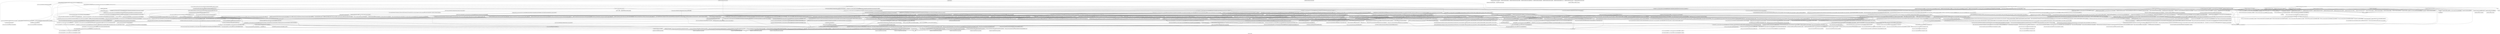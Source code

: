 digraph "Call graph: domain.ll" {
	label="Call graph: domain.ll";

	Node0x55f61052b860 [shape=record,label="{_ZN9LAMMPS_NS6DomainC2EPNS_6LAMMPSE}"];
	Node0x55f61052b860 -> Node0x55f610528de0;
	Node0x55f61052b860 -> Node0x55f61051b850;
	Node0x55f61052b860 -> Node0x55f61051df60;
	Node0x55f61052b860 -> Node0x55f61053f370;
	Node0x55f61052b860 -> Node0x55f61053fe90;
	Node0x55f61052b860 -> Node0x55f610539a20;
	Node0x55f61052b860 -> Node0x55f610535a00;
	Node0x55f61052b860 -> Node0x55f6105567c0;
	Node0x55f61052b860 -> Node0x55f610552c40;
	Node0x55f61052b860 -> Node0x55f61054fbe0;
	Node0x55f61052b860 -> Node0x55f61054a2d0;
	Node0x55f61052b860 -> Node0x55f61057b9c0;
	Node0x55f61052b860 -> Node0x55f610569de0;
	Node0x55f61052b860 -> Node0x55f61055dfc0;
	Node0x55f61052b860 -> Node0x55f6105641d0;
	Node0x55f61053fe90 [shape=record,label="{_ZdaPv}"];
	Node0x55f610539a20 [shape=record,label="{_Znwm}"];
	Node0x55f610535a00 [shape=record,label="{llvm.memset.p0.i64}"];
	Node0x55f6105567c0 [shape=record,label="{_ZNSt3mapINSt7__cxx1112basic_stringIcSt11char_traitsIcESaIcEEEPFPN9LAMMPS_NS6RegionEPNS6_6LAMMPSEiPPcESt4lessIS5_ESaISt4pairIKS5_SE_EEEC2Ev}"];
	Node0x55f6105567c0 -> Node0x55f6105e33c0;
	Node0x55f610697920 [shape=record,label="{_ZL14region_creatorIN9LAMMPS_NS8RegBlockEEPNS0_6RegionEPNS0_6LAMMPSEiPPc}"];
	Node0x55f610697920 -> Node0x55f610539a20;
	Node0x55f610697920 -> Node0x55f6105c2ae0;
	Node0x55f610697920 -> Node0x55f61069f120;
	Node0x55f610528de0 [shape=record,label="{_ZN9LAMMPS_NS8PointersC2EPNS_6LAMMPSE}"];
	Node0x55f61051b850 [shape=record,label="{_ZNSt13unordered_setIPN9LAMMPS_NS6RegionESt4hashIS2_ESt8equal_toIS2_ESaIS2_EEC2Ev}"];
	Node0x55f61051b850 -> Node0x55f6105eafe0;
	Node0x55f61051df60 [shape=record,label="{_Znam}"];
	Node0x55f6106e3c80 [shape=record,label="{__gxx_personality_v0}"];
	Node0x55f61053f370 [shape=record,label="{_ZN9LAMMPS_NS6Domain11set_latticeEiPPc}"];
	Node0x55f61053f370 -> Node0x55f610539a20;
	Node0x55f61053f370 -> Node0x55f6106dff30;
	Node0x55f61053f370 -> Node0x55f61069f120;
	Node0x55f61054a2d0 [shape=record,label="{_ZNSt3mapINSt7__cxx1112basic_stringIcSt11char_traitsIcESaIcEEEPFPN9LAMMPS_NS6RegionEPNS6_6LAMMPSEiPPcESt4lessIS5_ESaISt4pairIKS5_SE_EEEixEOS5_}"];
	Node0x55f61054a2d0 -> Node0x55f6105be650;
	Node0x55f61054a2d0 -> Node0x55f6103e9690;
	Node0x55f61054a2d0 -> Node0x55f6106cc7c0;
	Node0x55f61054a2d0 -> Node0x55f610706080;
	Node0x55f61054a2d0 -> Node0x55f6106ed650;
	Node0x55f61054a2d0 -> Node0x55f6106e9f80;
	Node0x55f61054a2d0 -> Node0x55f610757c40;
	Node0x55f61054a2d0 -> Node0x55f610352e20;
	Node0x55f61054a2d0 -> Node0x55f61077d360;
	Node0x55f61054a2d0 -> Node0x55f610768140;
	Node0x55f610552c40 [shape=record,label="{_ZNSaIcEC1Ev}"];
	Node0x55f6106ed650 [shape=record,label="{_ZNKSt17_Rb_tree_iteratorISt4pairIKNSt7__cxx1112basic_stringIcSt11char_traitsIcESaIcEEEPFPN9LAMMPS_NS6RegionEPNS8_6LAMMPSEiPPcEEEdeEv}"];
	Node0x55f6106ed650 -> Node0x55f6104f83e0;
	Node0x55f61054fbe0 [shape=record,label="{_ZNSt7__cxx1112basic_stringIcSt11char_traitsIcESaIcEEC2IS3_EEPKcRKS3_}"];
	Node0x55f61054fbe0 -> Node0x55f610352d40;
	Node0x55f61054fbe0 -> Node0x55f610351ed0;
	Node0x55f61054fbe0 -> Node0x55f610355210;
	Node0x55f61054fbe0 -> Node0x55f61034d560;
	Node0x55f61054fbe0 -> Node0x55f610354470;
	Node0x55f61057b9c0 [shape=record,label="{_ZNSt7__cxx1112basic_stringIcSt11char_traitsIcESaIcEED1Ev}"];
	Node0x55f610569de0 [shape=record,label="{_ZNSaIcED1Ev}"];
	Node0x55f61034d5d0 [shape=record,label="{_ZL14region_creatorIN9LAMMPS_NS7RegConeEEPNS0_6RegionEPNS0_6LAMMPSEiPPc}"];
	Node0x55f61034d5d0 -> Node0x55f610539a20;
	Node0x55f61034d5d0 -> Node0x55f610353ed0;
	Node0x55f61034d5d0 -> Node0x55f61069f120;
	Node0x55f610354950 [shape=record,label="{_ZL14region_creatorIN9LAMMPS_NS11RegCylinderEEPNS0_6RegionEPNS0_6LAMMPSEiPPc}"];
	Node0x55f610354950 -> Node0x55f610539a20;
	Node0x55f610354950 -> Node0x55f610352a40;
	Node0x55f610354950 -> Node0x55f61069f120;
	Node0x55f6103542b0 [shape=record,label="{_ZL14region_creatorIN9LAMMPS_NS16RegionDeprecatedEEPNS0_6RegionEPNS0_6LAMMPSEiPPc}"];
	Node0x55f6103542b0 -> Node0x55f610539a20;
	Node0x55f6103542b0 -> Node0x55f610351650;
	Node0x55f6103542b0 -> Node0x55f61069f120;
	Node0x55f610354b20 [shape=record,label="{_ZL14region_creatorIN9LAMMPS_NS12RegEllipsoidEEPNS0_6RegionEPNS0_6LAMMPSEiPPc}"];
	Node0x55f610354b20 -> Node0x55f610539a20;
	Node0x55f610354b20 -> Node0x55f61034f1a0;
	Node0x55f610354b20 -> Node0x55f61069f120;
	Node0x55f61034f4e0 [shape=record,label="{_ZL14region_creatorIN9LAMMPS_NS12RegIntersectEEPNS0_6RegionEPNS0_6LAMMPSEiPPc}"];
	Node0x55f61034f4e0 -> Node0x55f610539a20;
	Node0x55f61034f4e0 -> Node0x55f6103586a0;
	Node0x55f61034f4e0 -> Node0x55f61069f120;
	Node0x55f61034f9e0 [shape=record,label="{_ZL14region_creatorIN9LAMMPS_NS8RegPlaneEEPNS0_6RegionEPNS0_6LAMMPSEiPPc}"];
	Node0x55f61034f9e0 -> Node0x55f610539a20;
	Node0x55f61034f9e0 -> Node0x55f61034e220;
	Node0x55f61034f9e0 -> Node0x55f61069f120;
	Node0x55f610352db0 [shape=record,label="{_ZL14region_creatorIN9LAMMPS_NS8RegPrismEEPNS0_6RegionEPNS0_6LAMMPSEiPPc}"];
	Node0x55f610352db0 -> Node0x55f610539a20;
	Node0x55f610352db0 -> Node0x55f610354dd0;
	Node0x55f610352db0 -> Node0x55f61069f120;
	Node0x55f61034e930 [shape=record,label="{_ZL14region_creatorIN9LAMMPS_NS9RegSphereEEPNS0_6RegionEPNS0_6LAMMPSEiPPc}"];
	Node0x55f61034e930 -> Node0x55f610539a20;
	Node0x55f61034e930 -> Node0x55f610481170;
	Node0x55f61034e930 -> Node0x55f61069f120;
	Node0x55f6107c1b10 [shape=record,label="{_ZL14region_creatorIN9LAMMPS_NS8RegUnionEEPNS0_6RegionEPNS0_6LAMMPSEiPPc}"];
	Node0x55f6107c1b10 -> Node0x55f610539a20;
	Node0x55f6107c1b10 -> Node0x55f6107c1720;
	Node0x55f6107c1b10 -> Node0x55f61069f120;
	Node0x55f6105641d0 [shape=record,label="{_ZNSt13unordered_setIPN9LAMMPS_NS6RegionESt4hashIS2_ESt8equal_toIS2_ESaIS2_EED2Ev}"];
	Node0x55f6105641d0 -> Node0x55f610350fc0;
	Node0x55f61034da60 [shape=record,label="{_ZN9LAMMPS_NS6DomainD2Ev}"];
	Node0x55f61034da60 -> Node0x55f6105007d0;
	Node0x55f61034da60 -> Node0x55f6104f6ff0;
	Node0x55f61034da60 -> Node0x55f6104f21c0;
	Node0x55f61034da60 -> Node0x55f6104e30b0;
	Node0x55f61034da60 -> Node0x55f6106a8070;
	Node0x55f61034da60 -> Node0x55f6105db1e0;
	Node0x55f61034da60 -> Node0x55f61055dfc0;
	Node0x55f61034da60 -> Node0x55f6106e4620;
	Node0x55f61034da60 -> Node0x55f61069f120;
	Node0x55f61034da60 -> Node0x55f6105641d0;
	Node0x55f6105007d0 [shape=record,label="{_ZNSt13unordered_setIPN9LAMMPS_NS6RegionESt4hashIS2_ESt8equal_toIS2_ESaIS2_EE5beginEv}"];
	Node0x55f6105007d0 -> Node0x55f6107d0c10;
	Node0x55f6104f6ff0 [shape=record,label="{_ZNSt13unordered_setIPN9LAMMPS_NS6RegionESt4hashIS2_ESt8equal_toIS2_ESaIS2_EE3endEv}"];
	Node0x55f6104f6ff0 -> Node0x55f6103554e0;
	Node0x55f6104f21c0 [shape=record,label="{_ZNSt8__detailneIPN9LAMMPS_NS6RegionELb0EEEbRKNS_19_Node_iterator_baseIT_XT0_EEES8_}"];
	Node0x55f6104e30b0 [shape=record,label="{_ZNKSt8__detail14_Node_iteratorIPN9LAMMPS_NS6RegionELb1ELb0EEdeEv}"];
	Node0x55f6104e30b0 -> Node0x55f610353f50;
	Node0x55f6106a8070 [shape=record,label="{_ZNSt8__detail14_Node_iteratorIPN9LAMMPS_NS6RegionELb1ELb0EEppEv}"];
	Node0x55f6106a8070 -> Node0x55f610351e40;
	Node0x55f6105db1e0 [shape=record,label="{_ZNSt13unordered_setIPN9LAMMPS_NS6RegionESt4hashIS2_ESt8equal_toIS2_ESaIS2_EE5clearEv}"];
	Node0x55f6105db1e0 -> Node0x55f6103522b0;
	Node0x55f6106e4620 [shape=record,label="{_ZNSt3mapINSt7__cxx1112basic_stringIcSt11char_traitsIcESaIcEEEPFPN9LAMMPS_NS6RegionEPNS6_6LAMMPSEiPPcESt4lessIS5_ESaISt4pairIKS5_SE_EEED2Ev}"];
	Node0x55f6106e4620 -> Node0x55f610358610;
	Node0x55f61069f120 [shape=record,label="{_ZdlPv}"];
	Node0x55f610352340 [shape=record,label="{_ZN9LAMMPS_NS6DomainD0Ev}"];
	Node0x55f610352340 -> Node0x55f61069f120;
	Node0x55f610352060 [shape=record,label="{_ZN9LAMMPS_NS6Domain4initEv}"];
	Node0x55f610352060 -> Node0x55f61034f2b0;
	Node0x55f610352060 -> Node0x55f61034f340;
	Node0x55f610352060 -> Node0x55f61034e9b0;
	Node0x55f610352060 -> Node0x55f6103524f0;
	Node0x55f610352060 -> Node0x55f610378f00;
	Node0x55f610352060 -> Node0x55f61060b110;
	Node0x55f610352060 -> Node0x55f610552c40;
	Node0x55f610352060 -> Node0x55f61054fbe0;
	Node0x55f610352060 -> Node0x55f610569de0;
	Node0x55f610352060 -> Node0x55f61057b9c0;
	Node0x55f610352060 -> Node0x55f6106a8070;
	Node0x55f610352060 -> Node0x55f6107d3b10;
	Node0x55f610352060 -> Node0x55f6107d3b90;
	Node0x55f610352060 -> Node0x55f6104e30b0;
	Node0x55f610352060 -> Node0x55f6104f21c0;
	Node0x55f610352060 -> Node0x55f6104f6ff0;
	Node0x55f610352060 -> Node0x55f6105007d0;
	Node0x55f610352060 -> Node0x55f610380760;
	Node0x55f610352060 -> Node0x55f6103858a0;
	Node0x55f61038bc50 [shape=record,label="{llvm.fmuladd.f64}"];
	Node0x55f61038e050 [shape=record,label="{_ZN9LAMMPS_NS6Domain13set_lamda_boxEv}"];
	Node0x55f61034f2b0 [shape=record,label="{_ZN9LAMMPS_NS6Modify12get_fix_listEv}"];
	Node0x55f61034f340 [shape=record,label="{_ZNKSt6vectorIPN9LAMMPS_NS3FixESaIS2_EE5beginEv}"];
	Node0x55f61034f340 -> Node0x55f610383010;
	Node0x55f61034e9b0 [shape=record,label="{_ZNKSt6vectorIPN9LAMMPS_NS3FixESaIS2_EE3endEv}"];
	Node0x55f61034e9b0 -> Node0x55f610383010;
	Node0x55f6103524f0 [shape=record,label="{_ZN9__gnu_cxxneIPKPN9LAMMPS_NS3FixESt6vectorIS3_SaIS3_EEEEbRKNS_17__normal_iteratorIT_T0_EESE_}"];
	Node0x55f6103524f0 -> Node0x55f610384a10;
	Node0x55f610378f00 [shape=record,label="{_ZNK9__gnu_cxx17__normal_iteratorIPKPN9LAMMPS_NS3FixESt6vectorIS3_SaIS3_EEEdeEv}"];
	Node0x55f61060b110 [shape=record,label="{_ZN9__gnu_cxx17__normal_iteratorIPKPN9LAMMPS_NS3FixESt6vectorIS3_SaIS3_EEEppEv}"];
	Node0x55f6107d3b90 [shape=record,label="{_ZN9LAMMPS_NS5Error3allERKNSt7__cxx1112basic_stringIcSt11char_traitsIcESaIcEEEiS8_}"];
	Node0x55f6107d3b10 [shape=record,label="{_ZStplIcSt11char_traitsIcESaIcEENSt7__cxx1112basic_stringIT_T0_T1_EERKS8_PKS5_}"];
	Node0x55f6107d3b10 -> Node0x55f610384760;
	Node0x55f6107d3b10 -> Node0x55f610387910;
	Node0x55f6107d3b10 -> Node0x55f61057b9c0;
	Node0x55f6103858a0 [shape=record,label="{_ZN9LAMMPS_NS5utils8strmatchERKNSt7__cxx1112basic_stringIcSt11char_traitsIcESaIcEEES8_}"];
	Node0x55f610380760 [shape=record,label="{__dynamic_cast}"];
	Node0x55f6103887e0 [shape=record,label="{_ZN9LAMMPS_NS6Domain15set_initial_boxEi}"];
	Node0x55f6103887e0 -> Node0x55f610552c40;
	Node0x55f6103887e0 -> Node0x55f61054fbe0;
	Node0x55f6103887e0 -> Node0x55f610569de0;
	Node0x55f6103887e0 -> Node0x55f61057b9c0;
	Node0x55f6103887e0 -> Node0x55f610389850;
	Node0x55f6103887e0 -> Node0x55f61038a990;
	Node0x55f6103887e0 -> Node0x55f610389fd0;
	Node0x55f6103887e0 -> Node0x55f6107d3b90;
	Node0x55f610389850 [shape=record,label="{_ZN9LAMMPS_NS5Error3oneERKNSt7__cxx1112basic_stringIcSt11char_traitsIcESaIcEEEiS8_}"];
	Node0x55f610389fd0 [shape=record,label="{llvm.fabs.f64}"];
	Node0x55f61038a990 [shape=record,label="{_ZN9LAMMPS_NS5Error7warningERKNSt7__cxx1112basic_stringIcSt11char_traitsIcESaIcEEEiS8_}"];
	Node0x55f61038b590 [shape=record,label="{_ZN9LAMMPS_NS6Domain14set_global_boxEv}"];
	Node0x55f61038b590 -> Node0x55f61038bc50;
	Node0x55f61038e7d0 [shape=record,label="{_ZN9LAMMPS_NS6Domain13set_local_boxEv}"];
	Node0x55f61038e7d0 -> Node0x55f61038bc50;
	Node0x55f61038f3d0 [shape=record,label="{_ZN9LAMMPS_NS6Domain9reset_boxEv}"];
	Node0x55f61038f3d0 -> Node0x55f610390580;
	Node0x55f61038f3d0 -> Node0x55f610552c40;
	Node0x55f61038f3d0 -> Node0x55f61054fbe0;
	Node0x55f61038f3d0 -> Node0x55f610569de0;
	Node0x55f61038f3d0 -> Node0x55f61057b9c0;
	Node0x55f61038f3d0 -> Node0x55f6107d3b90;
	Node0x55f6103afcc0 [shape=record,label="{_ZN9LAMMPS_NS6Domain7ownatomEiPdPii}"];
	Node0x55f6103afcc0 -> Node0x55f6103ad310;
	Node0x55f6103afcc0 -> Node0x55f610429e40;
	Node0x55f610390580 [shape=record,label="{MPI_Allreduce}"];
	Node0x55f610391760 [shape=record,label="{_ZN9LAMMPS_NS6Domain3pbcEv}"];
	Node0x55f610391760 -> Node0x55f6103926c0;
	Node0x55f610391760 -> Node0x55f610552c40;
	Node0x55f610391760 -> Node0x55f61054fbe0;
	Node0x55f610391760 -> Node0x55f610569de0;
	Node0x55f610391760 -> Node0x55f61057b9c0;
	Node0x55f610391760 -> Node0x55f610389850;
	Node0x55f6103926c0 [shape=record,label="{_ZSt8isfinited}"];
	Node0x55f6103926c0 -> Node0x55f610393a40;
	Node0x55f610394c20 [shape=record,label="{_ZN9LAMMPS_NS6Domain6insideEPd}"];
	Node0x55f610396400 [shape=record,label="{_ZN9LAMMPS_NS6Domain18inside_nonperiodicEPd}"];
	Node0x55f61039c1c0 [shape=record,label="{_ZN9LAMMPS_NS6Domain11image_checkEv}"];
	Node0x55f61039c1c0 -> Node0x55f6103a6ef0;
	Node0x55f61039c1c0 -> Node0x55f6103a0e00;
	Node0x55f61039c1c0 -> Node0x55f6103a1a90;
	Node0x55f61039c1c0 -> Node0x55f6103a27a0;
	Node0x55f61039c1c0 -> Node0x55f610569de0;
	Node0x55f61039c1c0 -> Node0x55f610552c40;
	Node0x55f61039c1c0 -> Node0x55f61054fbe0;
	Node0x55f61039c1c0 -> Node0x55f61057b9c0;
	Node0x55f61039c1c0 -> Node0x55f61038a990;
	Node0x55f61039c1c0 -> Node0x55f610389850;
	Node0x55f61039c1c0 -> Node0x55f610390580;
	Node0x55f61039c1c0 -> Node0x55f610389fd0;
	Node0x55f6103a6ef0 [shape=record,label="{strncmp}"];
	Node0x55f6103a0e00 [shape=record,label="{_ZN9LAMMPS_NS6Memory6createIdEEPPT_RS4_iiPKc}"];
	Node0x55f6103a0e00 -> Node0x55f6103a33e0;
	Node0x55f6103a1a90 [shape=record,label="{_ZN9LAMMPS_NS6Domain5unmapEPKdiPd}"];
	Node0x55f6103a1a90 -> Node0x55f61038bc50;
	Node0x55f6103a27a0 [shape=record,label="{_ZN9LAMMPS_NS6Memory7destroyIdEEvRPPT_}"];
	Node0x55f6103a27a0 -> Node0x55f6105c07d0;
	Node0x55f6103a5020 [shape=record,label="{_ZN9LAMMPS_NS6Domain19box_too_small_checkEv}"];
	Node0x55f6103a5020 -> Node0x55f6103a6ef0;
	Node0x55f6103a5020 -> Node0x55f610569de0;
	Node0x55f6103a5020 -> Node0x55f610552c40;
	Node0x55f6103a5020 -> Node0x55f61054fbe0;
	Node0x55f6103a5020 -> Node0x55f61057b9c0;
	Node0x55f6103a5020 -> Node0x55f61038a990;
	Node0x55f6103a5020 -> Node0x55f610389850;
	Node0x55f6103a5020 -> Node0x55f610390580;
	Node0x55f6103a5020 -> Node0x55f6103a5bc0;
	Node0x55f6103a5020 -> Node0x55f61038bc50;
	Node0x55f6103a5020 -> Node0x55f6106ae270;
	Node0x55f6106ae270 [shape=record,label="{_ZNK9LAMMPS_NS6Domain13minimum_imageERdS1_S1_}"];
	Node0x55f6106ae270 -> Node0x55f610389fd0;
	Node0x55f6106ae270 -> Node0x55f610552c40;
	Node0x55f6106ae270 -> Node0x55f61054fbe0;
	Node0x55f6106ae270 -> Node0x55f610569de0;
	Node0x55f6106ae270 -> Node0x55f61057b9c0;
	Node0x55f6106ae270 -> Node0x55f6106fc9b0;
	Node0x55f6103a5bc0 [shape=record,label="{sqrt}"];
	Node0x55f6103877a0 [shape=record,label="{_ZN9LAMMPS_NS6Domain22subbox_too_small_checkEd}"];
	Node0x55f6103877a0 -> Node0x55f610390580;
	Node0x55f6103877a0 -> Node0x55f610552c40;
	Node0x55f6103877a0 -> Node0x55f61054fbe0;
	Node0x55f6103877a0 -> Node0x55f610569de0;
	Node0x55f6103877a0 -> Node0x55f61057b9c0;
	Node0x55f6103877a0 -> Node0x55f61038a990;
	Node0x55f6106fc9b0 [shape=record,label="{_ZN9LAMMPS_NS5Error3oneIJRdEEEvRKNSt7__cxx1112basic_stringIcSt11char_traitsIcESaIcEEEiSA_DpOT_}"];
	Node0x55f6106fc9b0 -> Node0x55f6103a7910;
	Node0x55f6106fc9b0 -> Node0x55f6103aa060;
	Node0x55f6106fc9b0 -> Node0x55f6103aa610;
	Node0x55f6103ab0f0 [shape=record,label="{_ZN9LAMMPS_NS6Domain13closest_imageEii}"];
	Node0x55f6103ab0f0 -> Node0x55f61038bc50;
	Node0x55f6103ac1b0 [shape=record,label="{_ZN9LAMMPS_NS6Domain13closest_imageEPKdi}"];
	Node0x55f6103ac1b0 -> Node0x55f61038bc50;
	Node0x55f6103ac9a0 [shape=record,label="{_ZN9LAMMPS_NS6Domain13closest_imageEPKdS2_Pd}"];
	Node0x55f6103ad310 [shape=record,label="{_ZN9LAMMPS_NS6Domain5remapEPdRi}"];
	Node0x55f610429e40 [shape=record,label="{_ZN9LAMMPS_NS6Domain5remapEPd}"];
	Node0x55f6103ae8c0 [shape=record,label="{_ZN9LAMMPS_NS6Domain10remap_nearEPdS1_}"];
	Node0x55f6103ae8c0 -> Node0x55f61038bc50;
	Node0x55f6107d7060 [shape=record,label="{_ZN9LAMMPS_NS6Domain9unmap_invEPdi}"];
	Node0x55f6107d7060 -> Node0x55f61038bc50;
	Node0x55f6107d7190 [shape=record,label="{_ZN9LAMMPS_NS6Domain5unmapEPdi}"];
	Node0x55f6107d7190 -> Node0x55f61038bc50;
	Node0x55f6103af4d0 [shape=record,label="{_ZN9LAMMPS_NS6Domain10image_flipEiii}"];
	Node0x55f610384760 [shape=record,label="{_ZNSt7__cxx1112basic_stringIcSt11char_traitsIcESaIcEEC1ERKS4_}"];
	Node0x55f6106dff30 [shape=record,label="{_ZN9LAMMPS_NS7LatticeC1EPNS_6LAMMPSEiPPc}"];
	Node0x55f6103b0630 [shape=record,label="{_ZN9LAMMPS_NS6Domain10add_regionEiPPc}"];
	Node0x55f6103b0630 -> Node0x55f610552c40;
	Node0x55f6103b0630 -> Node0x55f61054fbe0;
	Node0x55f6103b0630 -> Node0x55f6103b27f0;
	Node0x55f6103b0630 -> Node0x55f610427320;
	Node0x55f6103b0630 -> Node0x55f61057b9c0;
	Node0x55f6103b0630 -> Node0x55f610569de0;
	Node0x55f6103b0630 -> Node0x55f6107d3b90;
	Node0x55f6103b0630 -> Node0x55f6103b1be0;
	Node0x55f6103b0630 -> Node0x55f61054a2d0;
	Node0x55f6103b0630 -> Node0x55f6107d9860;
	Node0x55f6103b0630 -> Node0x55f6103e9690;
	Node0x55f6103b0630 -> Node0x55f6107d97e0;
	Node0x55f6103b0630 -> Node0x55f6107d94e0;
	Node0x55f6103b0630 -> Node0x55f6107d98e0;
	Node0x55f6103b0630 -> Node0x55f6107d9760;
	Node0x55f6103b0630 -> Node0x55f6107d9560;
	Node0x55f6103b0630 -> Node0x55f6107d96e0;
	Node0x55f6103b0630 -> Node0x55f6107d9660;
	Node0x55f6103b0630 -> Node0x55f6107d95e0;
	Node0x55f610427320 [shape=record,label="{_ZN9LAMMPS_NS5utils16missing_cmd_argsERKNSt7__cxx1112basic_stringIcSt11char_traitsIcESaIcEEEiS8_PNS_5ErrorE}"];
	Node0x55f6107d94e0 [shape=record,label="{strcmp}"];
	Node0x55f6107d9560 [shape=record,label="{_ZN9LAMMPS_NS6Domain13delete_regionERKNSt7__cxx1112basic_stringIcSt11char_traitsIcESaIcEEE}"];
	Node0x55f6107d9560 -> Node0x55f6107d95e0;
	Node0x55f6107d9560 -> Node0x55f610552c40;
	Node0x55f6107d9560 -> Node0x55f61054fbe0;
	Node0x55f6107d9560 -> Node0x55f6103b4970;
	Node0x55f6107d9560 -> Node0x55f610569de0;
	Node0x55f6107d9560 -> Node0x55f6103b3950;
	Node0x55f6107d9560 -> Node0x55f61057b9c0;
	Node0x55f6107d95e0 [shape=record,label="{_ZNK9LAMMPS_NS6Domain16get_region_by_idERKNSt7__cxx1112basic_stringIcSt11char_traitsIcESaIcEEE}"];
	Node0x55f6107d95e0 -> Node0x55f6103b52e0;
	Node0x55f6107d95e0 -> Node0x55f6103b61f0;
	Node0x55f6107d95e0 -> Node0x55f6104f21c0;
	Node0x55f6107d95e0 -> Node0x55f6103b6b00;
	Node0x55f6107d95e0 -> Node0x55f6103b7a10;
	Node0x55f6107d95e0 -> Node0x55f6103b8320;
	Node0x55f6107d9660 [shape=record,label="{_ZN9LAMMPS_NS5Error3allIJRPcEEEvRKNSt7__cxx1112basic_stringIcSt11char_traitsIcESaIcEEEiSB_DpOT_}"];
	Node0x55f6107d9660 -> Node0x55f6103a7910;
	Node0x55f6107d9660 -> Node0x55f6103ba1d0;
	Node0x55f6107d9660 -> Node0x55f6103bad00;
	Node0x55f6107d96e0 [shape=record,label="{_ZNK9LAMMPS_NS6LAMMPS15non_pair_suffixEv}"];
	Node0x55f6107d9760 [shape=record,label="{_ZStplIcSt11char_traitsIcESaIcEENSt7__cxx1112basic_stringIT_T0_T1_EEOS8_PKS5_}"];
	Node0x55f6107d9760 -> Node0x55f610387910;
	Node0x55f6107d9760 -> Node0x55f6103bbdb0;
	Node0x55f6107d9860 [shape=record,label="{_ZStneRKSt17_Rb_tree_iteratorISt4pairIKNSt7__cxx1112basic_stringIcSt11char_traitsIcESaIcEEEPFPN9LAMMPS_NS6RegionEPNS8_6LAMMPSEiPPcEEESK_}"];
	Node0x55f6107d97e0 [shape=record,label="{_ZNSt3mapINSt7__cxx1112basic_stringIcSt11char_traitsIcESaIcEEEPFPN9LAMMPS_NS6RegionEPNS6_6LAMMPSEiPPcESt4lessIS5_ESaISt4pairIKS5_SE_EEE4findERSI_}"];
	Node0x55f6107d97e0 -> Node0x55f6103bc830;
	Node0x55f6103e9690 [shape=record,label="{_ZNSt3mapINSt7__cxx1112basic_stringIcSt11char_traitsIcESaIcEEEPFPN9LAMMPS_NS6RegionEPNS6_6LAMMPSEiPPcESt4lessIS5_ESaISt4pairIKS5_SE_EEE3endEv}"];
	Node0x55f6103e9690 -> Node0x55f6103bd480;
	Node0x55f6107d98e0 [shape=record,label="{_ZNSt3mapINSt7__cxx1112basic_stringIcSt11char_traitsIcESaIcEEEPFPN9LAMMPS_NS6RegionEPNS6_6LAMMPSEiPPcESt4lessIS5_ESaISt4pairIKS5_SE_EEEixERSI_}"];
	Node0x55f6107d98e0 -> Node0x55f6105be650;
	Node0x55f6107d98e0 -> Node0x55f6103e9690;
	Node0x55f6107d98e0 -> Node0x55f6106cc7c0;
	Node0x55f6107d98e0 -> Node0x55f610706080;
	Node0x55f6107d98e0 -> Node0x55f6106ed650;
	Node0x55f6107d98e0 -> Node0x55f6106e9f80;
	Node0x55f6107d98e0 -> Node0x55f610757c40;
	Node0x55f6107d98e0 -> Node0x55f61062de50;
	Node0x55f6107d98e0 -> Node0x55f6103c0ac0;
	Node0x55f6107d98e0 -> Node0x55f610768140;
	Node0x55f6103b1be0 [shape=record,label="{_ZN9LAMMPS_NS5utils24check_packages_for_styleERKNSt7__cxx1112basic_stringIcSt11char_traitsIcESaIcEEES8_PNS_6LAMMPSE}"];
	Node0x55f6103b27f0 [shape=record,label="{_ZNSt13unordered_setIPN9LAMMPS_NS6RegionESt4hashIS2_ESt8equal_toIS2_ESaIS2_EE6insertERKS2_}"];
	Node0x55f6103b27f0 -> Node0x55f6107d9d40;
	Node0x55f6103b4970 [shape=record,label="{_ZN9LAMMPS_NS6Domain13delete_regionEPNS_6RegionE}"];
	Node0x55f6103b4970 -> Node0x55f6103c1120;
	Node0x55f6103c1120 [shape=record,label="{_ZNSt13unordered_setIPN9LAMMPS_NS6RegionESt4hashIS2_ESt8equal_toIS2_ESaIS2_EE5eraseERKS2_}"];
	Node0x55f6103c1120 -> Node0x55f6103c2a70;
	Node0x55f6103b3950 [shape=record,label="{_ZN9LAMMPS_NS5Error3allIJRKNSt7__cxx1112basic_stringIcSt11char_traitsIcESaIcEEEEEEvS9_iS9_DpOT_}"];
	Node0x55f6103b3950 -> Node0x55f6103a7910;
	Node0x55f6103b3950 -> Node0x55f610425df0;
	Node0x55f6103b3950 -> Node0x55f6103bad00;
	Node0x55f6103b52e0 [shape=record,label="{_ZNKSt13unordered_setIPN9LAMMPS_NS6RegionESt4hashIS2_ESt8equal_toIS2_ESaIS2_EE5beginEv}"];
	Node0x55f6103b52e0 -> Node0x55f6103cb5f0;
	Node0x55f6103b61f0 [shape=record,label="{_ZNKSt13unordered_setIPN9LAMMPS_NS6RegionESt4hashIS2_ESt8equal_toIS2_ESaIS2_EE3endEv}"];
	Node0x55f6103b61f0 -> Node0x55f6103cdf00;
	Node0x55f6103b6b00 [shape=record,label="{_ZNKSt8__detail20_Node_const_iteratorIPN9LAMMPS_NS6RegionELb1ELb0EEdeEv}"];
	Node0x55f6103b6b00 -> Node0x55f610353f50;
	Node0x55f6103b7a10 [shape=record,label="{_ZSteqIcSt11char_traitsIcESaIcEEbRKNSt7__cxx1112basic_stringIT_T0_T1_EEPKS5_}"];
	Node0x55f6103b7a10 -> Node0x55f6103d10d0;
	Node0x55f6103b8320 [shape=record,label="{_ZNSt8__detail20_Node_const_iteratorIPN9LAMMPS_NS6RegionELb1ELb0EEppEv}"];
	Node0x55f6103b8320 -> Node0x55f610351e40;
	Node0x55f6103d2130 [shape=record,label="{_ZNK9LAMMPS_NS6Domain19get_region_by_styleERKNSt7__cxx1112basic_stringIcSt11char_traitsIcESaIcEEE}"];
	Node0x55f6103d2130 -> Node0x55f6103d3e90;
	Node0x55f6103d2130 -> Node0x55f6103d4850;
	Node0x55f6103d2130 -> Node0x55f6103b52e0;
	Node0x55f6103d2130 -> Node0x55f6103b61f0;
	Node0x55f6103d2130 -> Node0x55f6104f21c0;
	Node0x55f6103d2130 -> Node0x55f6103b6b00;
	Node0x55f6103d2130 -> Node0x55f6103b7a10;
	Node0x55f6103d2130 -> Node0x55f6103d5c00;
	Node0x55f6103d2130 -> Node0x55f6103d61d0;
	Node0x55f6103d2130 -> Node0x55f6103b8320;
	Node0x55f6103d3e90 [shape=record,label="{_ZNSt6vectorIPN9LAMMPS_NS6RegionESaIS2_EEC2Ev}"];
	Node0x55f6103d3e90 -> Node0x55f6107e1cc0;
	Node0x55f6103d4850 [shape=record,label="{_ZNKSt7__cxx1112basic_stringIcSt11char_traitsIcESaIcEE5emptyEv}"];
	Node0x55f6103d5c00 [shape=record,label="{_ZNSt6vectorIPN9LAMMPS_NS6RegionESaIS2_EE9push_backERKS2_}"];
	Node0x55f6103d5c00 -> Node0x55f6107e1d70;
	Node0x55f6103d5c00 -> Node0x55f6107e1e20;
	Node0x55f6103d5c00 -> Node0x55f6107e1ea0;
	Node0x55f6103d61d0 [shape=record,label="{_ZNSt6vectorIPN9LAMMPS_NS6RegionESaIS2_EED2Ev}"];
	Node0x55f6103d61d0 -> Node0x55f6107e1fd0;
	Node0x55f6103d61d0 -> Node0x55f6107e2050;
	Node0x55f6103d61d0 -> Node0x55f6107e20d0;
	Node0x55f6103d61d0 -> Node0x55f6107e2200;
	Node0x55f6107e2280 [shape=record,label="{_ZN9LAMMPS_NS6Domain15get_region_listEv}"];
	Node0x55f6107e2280 -> Node0x55f6105007d0;
	Node0x55f6107e2280 -> Node0x55f6104f6ff0;
	Node0x55f6107e2280 -> Node0x55f6107e2300;
	Node0x55f6107e2280 -> Node0x55f6103d6ec0;
	Node0x55f6107e2280 -> Node0x55f6103d7aa0;
	Node0x55f6107e2300 [shape=record,label="{_ZNSaIPN9LAMMPS_NS6RegionEEC2Ev}"];
	Node0x55f6107e2300 -> Node0x55f6103d81c0;
	Node0x55f6103d6ec0 [shape=record,label="{_ZNSt6vectorIPN9LAMMPS_NS6RegionESaIS2_EEC2INSt8__detail14_Node_iteratorIS2_Lb1ELb0EEEvEET_S9_RKS3_}"];
	Node0x55f6103d6ec0 -> Node0x55f6103d9580;
	Node0x55f6103d6ec0 -> Node0x55f610768140;
	Node0x55f6103d6ec0 -> Node0x55f6107e20d0;
	Node0x55f6103d6ec0 -> Node0x55f6103d9e80;
	Node0x55f6103d6ec0 -> Node0x55f6103db0f0;
	Node0x55f6103d9e80 [shape=record,label="{_ZSt19__iterator_categoryINSt8__detail14_Node_iteratorIPN9LAMMPS_NS6RegionELb1ELb0EEEENSt15iterator_traitsIT_E17iterator_categoryERKS7_}"];
	Node0x55f6103d7aa0 [shape=record,label="{_ZNSaIPN9LAMMPS_NS6RegionEED2Ev}"];
	Node0x55f6103d7aa0 -> Node0x55f6103d2b60;
	Node0x55f6103dd900 [shape=record,label="{_ZN9LAMMPS_NS6Domain12set_boundaryEiPPci}"];
	Node0x55f6103dd900 -> Node0x55f610552c40;
	Node0x55f6103dd900 -> Node0x55f61054fbe0;
	Node0x55f6103dd900 -> Node0x55f610569de0;
	Node0x55f6103dd900 -> Node0x55f61057b9c0;
	Node0x55f6103dd900 -> Node0x55f6103dfb00;
	Node0x55f6103dd900 -> Node0x55f61038a990;
	Node0x55f6103dd900 -> Node0x55f610390580;
	Node0x55f6103dd900 -> Node0x55f6107d3b90;
	Node0x55f6103dd900 -> Node0x55f6103e03d0;
	Node0x55f6103dd900 -> Node0x55f6107dcb40;
	Node0x55f6103dfb00 [shape=record,label="{_ZN9LAMMPS_NS5Error3allIJRiEEEvRKNSt7__cxx1112basic_stringIcSt11char_traitsIcESaIcEEEiSA_DpOT_}"];
	Node0x55f6103dfb00 -> Node0x55f6103a7910;
	Node0x55f6103dfb00 -> Node0x55f6107dcbc0;
	Node0x55f6103dfb00 -> Node0x55f6103bad00;
	Node0x55f6107dcb40 [shape=record,label="{strlen}"];
	Node0x55f6103e03d0 [shape=record,label="{_ZN9LAMMPS_NS5Error3allIJRcEEEvRKNSt7__cxx1112basic_stringIcSt11char_traitsIcESaIcEEEiSA_DpOT_}"];
	Node0x55f6103e03d0 -> Node0x55f6103a7910;
	Node0x55f6103e03d0 -> Node0x55f6107dcd20;
	Node0x55f6103e03d0 -> Node0x55f6103bad00;
	Node0x55f6107dce50 [shape=record,label="{_ZN9LAMMPS_NS6Domain9print_boxERKNSt7__cxx1112basic_stringIcSt11char_traitsIcESaIcEEE}"];
	Node0x55f6107dce50 -> Node0x55f610384760;
	Node0x55f6107dce50 -> Node0x55f610355210;
	Node0x55f6107dce50 -> Node0x55f6107dced0;
	Node0x55f6107dce50 -> Node0x55f610768140;
	Node0x55f6107dce50 -> Node0x55f6107dd000;
	Node0x55f6107dce50 -> Node0x55f6103e1a00;
	Node0x55f6107dce50 -> Node0x55f6103e3a00;
	Node0x55f6107dce50 -> Node0x55f61057b9c0;
	Node0x55f6107dce50 -> Node0x55f6103e5e60;
	Node0x55f6107dce50 -> Node0x55f6103e42b0;
	Node0x55f6103e1a00 [shape=record,label="{_ZN3fmt6v9_lmp7vformatB5cxx11ENS0_17basic_string_viewIcEENS0_17basic_format_argsINS0_20basic_format_contextINS0_8appenderEcEEEE}"];
	Node0x55f6103e3a00 [shape=record,label="{_ZNSt7__cxx1112basic_stringIcSt11char_traitsIcESaIcEEpLERKS4_}"];
	Node0x55f6103e5e60 [shape=record,label="{_ZN9LAMMPS_NS5utils7logmesgEPNS_6LAMMPSERKNSt7__cxx1112basic_stringIcSt11char_traitsIcESaIcEEE}"];
	Node0x55f6103e7a50 [shape=record,label="{_ZN9LAMMPS_NS6Domain15boundary_stringEPc}"];
	Node0x55f6103e84a0 [shape=record,label="{_ZN9LAMMPS_NS6Domain7lamda2xEi}"];
	Node0x55f6103e84a0 -> Node0x55f61038bc50;
	Node0x55f6103e9c10 [shape=record,label="{_ZN9LAMMPS_NS6Domain7x2lamdaEi}"];
	Node0x55f6103e9c10 -> Node0x55f61038bc50;
	Node0x55f6103ec760 [shape=record,label="{_ZN9LAMMPS_NS6Domain7lamda2xEPdS1_}"];
	Node0x55f6103ec760 -> Node0x55f61038bc50;
	Node0x55f6103ed540 [shape=record,label="{_ZN9LAMMPS_NS6Domain7x2lamdaEPdS1_}"];
	Node0x55f6103ed540 -> Node0x55f61038bc50;
	Node0x55f6103bad00 [shape=record,label="{_ZN9LAMMPS_NS5Error4_allERKNSt7__cxx1112basic_stringIcSt11char_traitsIcESaIcEEEiN3fmt6v9_lmp17basic_string_viewIcEENSA_17basic_format_argsINSA_20basic_format_contextINSA_8appenderEcEEEE}"];
	Node0x55f6103ba1d0 [shape=record,label="{_ZN3fmt6v9_lmp16make_format_argsINS0_20basic_format_contextINS0_8appenderEcEEJRPcEEENS0_16format_arg_storeIT_JDpNSt9remove_cvINSt16remove_referenceIT0_E4typeEE4typeEEEEDpOSB_}"];
	Node0x55f6103ba1d0 -> Node0x55f610768140;
	Node0x55f6103ef080 [shape=record,label="{_ZN9LAMMPS_NS6Domain7x2lamdaEPdS1_S1_S1_}"];
	Node0x55f6103ef080 -> Node0x55f61038bc50;
	Node0x55f6103eff00 [shape=record,label="{_ZN9LAMMPS_NS6Domain4bboxEPdS1_S1_S1_}"];
	Node0x55f6103f1910 [shape=record,label="{_ZN9LAMMPS_NS6Domain11box_cornersEv}"];
	Node0x55f6103f1910 -> Node0x55f6103f3680;
	Node0x55f6103f3680 [shape=record,label="{_ZN9LAMMPS_NS6Domain17lamda_box_cornersEPdS1_}"];
	Node0x55f6103f4440 [shape=record,label="{_ZN9LAMMPS_NS6Domain14subbox_cornersEv}"];
	Node0x55f6103f4440 -> Node0x55f6103f3680;
	Node0x55f61055dfc0 [shape=record,label="{_ZN9LAMMPS_NS8PointersD2Ev}"];
	Node0x55f61042ea80 [shape=record,label="{_ZN9LAMMPS_NS8PointersD0Ev}"];
	Node0x55f61042ea80 -> Node0x55f61055dfc0;
	Node0x55f61042ea80 -> Node0x55f61069f120;
	Node0x55f6105eafe0 [shape=record,label="{_ZNSt10_HashtableIPN9LAMMPS_NS6RegionES2_SaIS2_ENSt8__detail9_IdentityESt8equal_toIS2_ESt4hashIS2_ENS4_18_Mod_range_hashingENS4_20_Default_ranged_hashENS4_20_Prime_rehash_policyENS4_17_Hashtable_traitsILb0ELb1ELb1EEEEC2Ev}"];
	Node0x55f6105eafe0 -> Node0x55f610431240;
	Node0x55f6105eafe0 -> Node0x55f610433200;
	Node0x55f6105eafe0 -> Node0x55f610440550;
	Node0x55f610431240 [shape=record,label="{_ZNSt8__detail16_Hashtable_allocISaINS_10_Hash_nodeIPN9LAMMPS_NS6RegionELb0EEEEEC2Ev}"];
	Node0x55f610431240 -> Node0x55f6104421b0;
	Node0x55f610433200 [shape=record,label="{_ZNSt8__detail15_Hash_node_baseC2Ev}"];
	Node0x55f610440550 [shape=record,label="{_ZNSt8__detail20_Prime_rehash_policyC2Ef}"];
	Node0x55f6104421b0 [shape=record,label="{_ZNSt8__detail21_Hashtable_ebo_helperILi0ESaINS_10_Hash_nodeIPN9LAMMPS_NS6RegionELb0EEEELb1EEC2Ev}"];
	Node0x55f6104421b0 -> Node0x55f610443be0;
	Node0x55f610443be0 [shape=record,label="{_ZNSaINSt8__detail10_Hash_nodeIPN9LAMMPS_NS6RegionELb0EEEEC2Ev}"];
	Node0x55f610443be0 -> Node0x55f61044b4b0;
	Node0x55f61044b4b0 [shape=record,label="{_ZN9__gnu_cxx13new_allocatorINSt8__detail10_Hash_nodeIPN9LAMMPS_NS6RegionELb0EEEEC2Ev}"];
	Node0x55f6105e33c0 [shape=record,label="{_ZNSt8_Rb_treeINSt7__cxx1112basic_stringIcSt11char_traitsIcESaIcEEESt4pairIKS5_PFPN9LAMMPS_NS6RegionEPNS8_6LAMMPSEiPPcEESt10_Select1stISH_ESt4lessIS5_ESaISH_EEC2Ev}"];
	Node0x55f6105e33c0 -> Node0x55f610455440;
	Node0x55f610455440 [shape=record,label="{_ZNSt8_Rb_treeINSt7__cxx1112basic_stringIcSt11char_traitsIcESaIcEEESt4pairIKS5_PFPN9LAMMPS_NS6RegionEPNS8_6LAMMPSEiPPcEESt10_Select1stISH_ESt4lessIS5_ESaISH_EE13_Rb_tree_implISL_Lb1EEC2Ev}"];
	Node0x55f610455440 -> Node0x55f61045c770;
	Node0x55f610455440 -> Node0x55f61045f8f0;
	Node0x55f610455440 -> Node0x55f6104a7440;
	Node0x55f61045f8f0 [shape=record,label="{_ZNSt20_Rb_tree_key_compareISt4lessINSt7__cxx1112basic_stringIcSt11char_traitsIcESaIcEEEEEC2Ev}"];
	Node0x55f61045c770 [shape=record,label="{_ZNSaISt13_Rb_tree_nodeISt4pairIKNSt7__cxx1112basic_stringIcSt11char_traitsIcESaIcEEEPFPN9LAMMPS_NS6RegionEPNS8_6LAMMPSEiPPcEEEEC2Ev}"];
	Node0x55f61045c770 -> Node0x55f610466160;
	Node0x55f6104a7440 [shape=record,label="{_ZNSt15_Rb_tree_headerC2Ev}"];
	Node0x55f6104a7440 -> Node0x55f610466fe0;
	Node0x55f6104a7440 -> Node0x55f6107e2200;
	Node0x55f610466160 [shape=record,label="{_ZN9__gnu_cxx13new_allocatorISt13_Rb_tree_nodeISt4pairIKNSt7__cxx1112basic_stringIcSt11char_traitsIcESaIcEEEPFPN9LAMMPS_NS6RegionEPNSA_6LAMMPSEiPPcEEEEC2Ev}"];
	Node0x55f610466fe0 [shape=record,label="{_ZNSt15_Rb_tree_header8_M_resetEv}"];
	Node0x55f6107e2200 [shape=record,label="{__clang_call_terminate}"];
	Node0x55f6107e2200 -> Node0x55f61046ec00;
	Node0x55f6107e2200 -> Node0x55f61046f490;
	Node0x55f61046ec00 [shape=record,label="{__cxa_begin_catch}"];
	Node0x55f61046f490 [shape=record,label="{_ZSt9terminatev}"];
	Node0x55f610350fc0 [shape=record,label="{_ZNSt10_HashtableIPN9LAMMPS_NS6RegionES2_SaIS2_ENSt8__detail9_IdentityESt8equal_toIS2_ESt4hashIS2_ENS4_18_Mod_range_hashingENS4_20_Default_ranged_hashENS4_20_Prime_rehash_policyENS4_17_Hashtable_traitsILb0ELb1ELb1EEEED2Ev}"];
	Node0x55f610350fc0 -> Node0x55f6103522b0;
	Node0x55f610350fc0 -> Node0x55f61047aa70;
	Node0x55f610350fc0 -> Node0x55f61047b300;
	Node0x55f610350fc0 -> Node0x55f6107e2200;
	Node0x55f6103522b0 [shape=record,label="{_ZNSt10_HashtableIPN9LAMMPS_NS6RegionES2_SaIS2_ENSt8__detail9_IdentityESt8equal_toIS2_ESt4hashIS2_ENS4_18_Mod_range_hashingENS4_20_Default_ranged_hashENS4_20_Prime_rehash_policyENS4_17_Hashtable_traitsILb0ELb1ELb1EEEE5clearEv}"];
	Node0x55f6103522b0 -> Node0x55f61047c620;
	Node0x55f6103522b0 -> Node0x55f61047d840;
	Node0x55f6103522b0 -> Node0x55f610535a00;
	Node0x55f6103522b0 -> Node0x55f6107e2200;
	Node0x55f61047aa70 [shape=record,label="{_ZNSt10_HashtableIPN9LAMMPS_NS6RegionES2_SaIS2_ENSt8__detail9_IdentityESt8equal_toIS2_ESt4hashIS2_ENS4_18_Mod_range_hashingENS4_20_Default_ranged_hashENS4_20_Prime_rehash_policyENS4_17_Hashtable_traitsILb0ELb1ELb1EEEE21_M_deallocate_bucketsEv}"];
	Node0x55f61047aa70 -> Node0x55f61047e8f0;
	Node0x55f61047b300 [shape=record,label="{_ZNSt8__detail16_Hashtable_allocISaINS_10_Hash_nodeIPN9LAMMPS_NS6RegionELb0EEEEED2Ev}"];
	Node0x55f61047b300 -> Node0x55f6104819d0;
	Node0x55f61047d840 [shape=record,label="{_ZNSt8__detail16_Hashtable_allocISaINS_10_Hash_nodeIPN9LAMMPS_NS6RegionELb0EEEEE19_M_deallocate_nodesEPS5_}"];
	Node0x55f61047d840 -> Node0x55f610482b60;
	Node0x55f61047d840 -> Node0x55f61049b780;
	Node0x55f61047c620 [shape=record,label="{_ZNKSt10_HashtableIPN9LAMMPS_NS6RegionES2_SaIS2_ENSt8__detail9_IdentityESt8equal_toIS2_ESt4hashIS2_ENS4_18_Mod_range_hashingENS4_20_Default_ranged_hashENS4_20_Prime_rehash_policyENS4_17_Hashtable_traitsILb0ELb1ELb1EEEE8_M_beginEv}"];
	Node0x55f610482b60 [shape=record,label="{_ZNKSt8__detail10_Hash_nodeIPN9LAMMPS_NS6RegionELb0EE7_M_nextEv}"];
	Node0x55f61049b780 [shape=record,label="{_ZNSt8__detail16_Hashtable_allocISaINS_10_Hash_nodeIPN9LAMMPS_NS6RegionELb0EEEEE18_M_deallocate_nodeEPS5_}"];
	Node0x55f61049b780 -> Node0x55f6104a8830;
	Node0x55f61049b780 -> Node0x55f6104ab350;
	Node0x55f61049b780 -> Node0x55f6104b38d0;
	Node0x55f61049b780 -> Node0x55f6104b79b0;
	Node0x55f6104b38d0 [shape=record,label="{_ZNSt16allocator_traitsISaINSt8__detail10_Hash_nodeIPN9LAMMPS_NS6RegionELb0EEEEE7destroyIS4_EEvRS6_PT_}"];
	Node0x55f6104b38d0 -> Node0x55f6104b8830;
	Node0x55f6104a8830 [shape=record,label="{_ZNSt8__detail16_Hashtable_allocISaINS_10_Hash_nodeIPN9LAMMPS_NS6RegionELb0EEEEE17_M_node_allocatorEv}"];
	Node0x55f6104a8830 -> Node0x55f6104ba330;
	Node0x55f6104ab350 [shape=record,label="{_ZNSt8__detail21_Hash_node_value_baseIPN9LAMMPS_NS6RegionEE9_M_valptrEv}"];
	Node0x55f6104ab350 -> Node0x55f6104be750;
	Node0x55f6104b79b0 [shape=record,label="{_ZNSt8__detail16_Hashtable_allocISaINS_10_Hash_nodeIPN9LAMMPS_NS6RegionELb0EEEEE22_M_deallocate_node_ptrEPS5_}"];
	Node0x55f6104b79b0 -> Node0x55f6104c0410;
	Node0x55f6104b79b0 -> Node0x55f6104a8830;
	Node0x55f6104b79b0 -> Node0x55f6104c1530;
	Node0x55f6104b8830 [shape=record,label="{_ZN9__gnu_cxx13new_allocatorINSt8__detail10_Hash_nodeIPN9LAMMPS_NS6RegionELb0EEEE7destroyIS5_EEvPT_}"];
	Node0x55f6104ba330 [shape=record,label="{_ZNSt8__detail21_Hashtable_ebo_helperILi0ESaINS_10_Hash_nodeIPN9LAMMPS_NS6RegionELb0EEEELb1EE6_S_getERS7_}"];
	Node0x55f6104be750 [shape=record,label="{_ZN9__gnu_cxx16__aligned_bufferIPN9LAMMPS_NS6RegionEE6_M_ptrEv}"];
	Node0x55f6104be750 -> Node0x55f6104c3170;
	Node0x55f6104c3170 [shape=record,label="{_ZN9__gnu_cxx16__aligned_bufferIPN9LAMMPS_NS6RegionEE7_M_addrEv}"];
	Node0x55f6104c0410 [shape=record,label="{_ZNSt14pointer_traitsIPNSt8__detail10_Hash_nodeIPN9LAMMPS_NS6RegionELb0EEEE10pointer_toERS5_}"];
	Node0x55f6104c1530 [shape=record,label="{_ZNSt16allocator_traitsISaINSt8__detail10_Hash_nodeIPN9LAMMPS_NS6RegionELb0EEEEE10deallocateERS6_PS5_m}"];
	Node0x55f6104c1530 -> Node0x55f6104c4340;
	Node0x55f6104c4340 [shape=record,label="{_ZN9__gnu_cxx13new_allocatorINSt8__detail10_Hash_nodeIPN9LAMMPS_NS6RegionELb0EEEE10deallocateEPS6_m}"];
	Node0x55f6104c4340 -> Node0x55f61069f120;
	Node0x55f61047e8f0 [shape=record,label="{_ZNSt10_HashtableIPN9LAMMPS_NS6RegionES2_SaIS2_ENSt8__detail9_IdentityESt8equal_toIS2_ESt4hashIS2_ENS4_18_Mod_range_hashingENS4_20_Default_ranged_hashENS4_20_Prime_rehash_policyENS4_17_Hashtable_traitsILb0ELb1ELb1EEEE21_M_deallocate_bucketsEPPNS4_15_Hash_node_baseEm}"];
	Node0x55f61047e8f0 -> Node0x55f6104c9470;
	Node0x55f61047e8f0 -> Node0x55f6104cac60;
	Node0x55f6104c9470 [shape=record,label="{_ZNKSt10_HashtableIPN9LAMMPS_NS6RegionES2_SaIS2_ENSt8__detail9_IdentityESt8equal_toIS2_ESt4hashIS2_ENS4_18_Mod_range_hashingENS4_20_Default_ranged_hashENS4_20_Prime_rehash_policyENS4_17_Hashtable_traitsILb0ELb1ELb1EEEE21_M_uses_single_bucketEPPNS4_15_Hash_node_baseE}"];
	Node0x55f6104cac60 [shape=record,label="{_ZNSt8__detail16_Hashtable_allocISaINS_10_Hash_nodeIPN9LAMMPS_NS6RegionELb0EEEEE21_M_deallocate_bucketsEPPNS_15_Hash_node_baseEm}"];
	Node0x55f6104cac60 -> Node0x55f6104cb580;
	Node0x55f6104cac60 -> Node0x55f6104a8830;
	Node0x55f6104cac60 -> Node0x55f6104cc500;
	Node0x55f6104cac60 -> Node0x55f6104ccec0;
	Node0x55f6104cac60 -> Node0x55f6104cdfe0;
	Node0x55f6104cb580 [shape=record,label="{_ZNSt14pointer_traitsIPPNSt8__detail15_Hash_node_baseEE10pointer_toERS2_}"];
	Node0x55f6104cc500 [shape=record,label="{_ZNSaIPNSt8__detail15_Hash_node_baseEEC2INS_10_Hash_nodeIPN9LAMMPS_NS6RegionELb0EEEEERKSaIT_E}"];
	Node0x55f6104cc500 -> Node0x55f6104dcea0;
	Node0x55f6104ccec0 [shape=record,label="{_ZNSt16allocator_traitsISaIPNSt8__detail15_Hash_node_baseEEE10deallocateERS3_PS2_m}"];
	Node0x55f6104ccec0 -> Node0x55f6104de040;
	Node0x55f6104cdfe0 [shape=record,label="{_ZNSaIPNSt8__detail15_Hash_node_baseEED2Ev}"];
	Node0x55f6104cdfe0 -> Node0x55f6104e20b0;
	Node0x55f6104dcea0 [shape=record,label="{_ZN9__gnu_cxx13new_allocatorIPNSt8__detail15_Hash_node_baseEEC2Ev}"];
	Node0x55f6104de040 [shape=record,label="{_ZN9__gnu_cxx13new_allocatorIPNSt8__detail15_Hash_node_baseEE10deallocateEPS3_m}"];
	Node0x55f6104de040 -> Node0x55f61069f120;
	Node0x55f6104e20b0 [shape=record,label="{_ZN9__gnu_cxx13new_allocatorIPNSt8__detail15_Hash_node_baseEED2Ev}"];
	Node0x55f6104819d0 [shape=record,label="{_ZNSt8__detail21_Hashtable_ebo_helperILi0ESaINS_10_Hash_nodeIPN9LAMMPS_NS6RegionELb0EEEELb1EED2Ev}"];
	Node0x55f6104819d0 -> Node0x55f6104e48b0;
	Node0x55f6104e48b0 [shape=record,label="{_ZNSaINSt8__detail10_Hash_nodeIPN9LAMMPS_NS6RegionELb0EEEED2Ev}"];
	Node0x55f6104e48b0 -> Node0x55f6104e6710;
	Node0x55f6104e6710 [shape=record,label="{_ZN9__gnu_cxx13new_allocatorINSt8__detail10_Hash_nodeIPN9LAMMPS_NS6RegionELb0EEEED2Ev}"];
	Node0x55f610358610 [shape=record,label="{_ZNSt8_Rb_treeINSt7__cxx1112basic_stringIcSt11char_traitsIcESaIcEEESt4pairIKS5_PFPN9LAMMPS_NS6RegionEPNS8_6LAMMPSEiPPcEESt10_Select1stISH_ESt4lessIS5_ESaISH_EED2Ev}"];
	Node0x55f610358610 -> Node0x55f61051d810;
	Node0x55f610358610 -> Node0x55f6104ec080;
	Node0x55f610358610 -> Node0x55f6104ee420;
	Node0x55f610358610 -> Node0x55f6107e2200;
	Node0x55f6104ec080 [shape=record,label="{_ZNSt8_Rb_treeINSt7__cxx1112basic_stringIcSt11char_traitsIcESaIcEEESt4pairIKS5_PFPN9LAMMPS_NS6RegionEPNS8_6LAMMPSEiPPcEESt10_Select1stISH_ESt4lessIS5_ESaISH_EE8_M_eraseEPSt13_Rb_tree_nodeISH_E}"];
	Node0x55f6104ec080 -> Node0x55f6104eeec0;
	Node0x55f6104ec080 -> Node0x55f6104ec080;
	Node0x55f6104ec080 -> Node0x55f6104ef750;
	Node0x55f6104ec080 -> Node0x55f6104f10a0;
	Node0x55f61051d810 [shape=record,label="{_ZNSt8_Rb_treeINSt7__cxx1112basic_stringIcSt11char_traitsIcESaIcEEESt4pairIKS5_PFPN9LAMMPS_NS6RegionEPNS8_6LAMMPSEiPPcEESt10_Select1stISH_ESt4lessIS5_ESaISH_EE8_M_beginEv}"];
	Node0x55f6104ee420 [shape=record,label="{_ZNSt8_Rb_treeINSt7__cxx1112basic_stringIcSt11char_traitsIcESaIcEEESt4pairIKS5_PFPN9LAMMPS_NS6RegionEPNS8_6LAMMPSEiPPcEESt10_Select1stISH_ESt4lessIS5_ESaISH_EE13_Rb_tree_implISL_Lb1EED2Ev}"];
	Node0x55f6104ee420 -> Node0x55f6104f31e0;
	Node0x55f6104eeec0 [shape=record,label="{_ZNSt8_Rb_treeINSt7__cxx1112basic_stringIcSt11char_traitsIcESaIcEEESt4pairIKS5_PFPN9LAMMPS_NS6RegionEPNS8_6LAMMPSEiPPcEESt10_Select1stISH_ESt4lessIS5_ESaISH_EE8_S_rightEPSt18_Rb_tree_node_base}"];
	Node0x55f6104f31e0 [shape=record,label="{_ZNSaISt13_Rb_tree_nodeISt4pairIKNSt7__cxx1112basic_stringIcSt11char_traitsIcESaIcEEEPFPN9LAMMPS_NS6RegionEPNS8_6LAMMPSEiPPcEEEED2Ev}"];
	Node0x55f6104f31e0 -> Node0x55f61050c870;
	Node0x55f6104ef750 [shape=record,label="{_ZNSt8_Rb_treeINSt7__cxx1112basic_stringIcSt11char_traitsIcESaIcEEESt4pairIKS5_PFPN9LAMMPS_NS6RegionEPNS8_6LAMMPSEiPPcEESt10_Select1stISH_ESt4lessIS5_ESaISH_EE7_S_leftEPSt18_Rb_tree_node_base}"];
	Node0x55f6104f10a0 [shape=record,label="{_ZNSt8_Rb_treeINSt7__cxx1112basic_stringIcSt11char_traitsIcESaIcEEESt4pairIKS5_PFPN9LAMMPS_NS6RegionEPNS8_6LAMMPSEiPPcEESt10_Select1stISH_ESt4lessIS5_ESaISH_EE12_M_drop_nodeEPSt13_Rb_tree_nodeISH_E}"];
	Node0x55f6104f10a0 -> Node0x55f6104f3940;
	Node0x55f6104f10a0 -> Node0x55f6104f58d0;
	Node0x55f6104f3940 [shape=record,label="{_ZNSt8_Rb_treeINSt7__cxx1112basic_stringIcSt11char_traitsIcESaIcEEESt4pairIKS5_PFPN9LAMMPS_NS6RegionEPNS8_6LAMMPSEiPPcEESt10_Select1stISH_ESt4lessIS5_ESaISH_EE15_M_destroy_nodeEPSt13_Rb_tree_nodeISH_E}"];
	Node0x55f6104f3940 -> Node0x55f6104f76d0;
	Node0x55f6104f3940 -> Node0x55f6104f83e0;
	Node0x55f6104f3940 -> Node0x55f6104f96e0;
	Node0x55f6104f3940 -> Node0x55f6107e2200;
	Node0x55f6104f58d0 [shape=record,label="{_ZNSt8_Rb_treeINSt7__cxx1112basic_stringIcSt11char_traitsIcESaIcEEESt4pairIKS5_PFPN9LAMMPS_NS6RegionEPNS8_6LAMMPSEiPPcEESt10_Select1stISH_ESt4lessIS5_ESaISH_EE11_M_put_nodeEPSt13_Rb_tree_nodeISH_E}"];
	Node0x55f6104f58d0 -> Node0x55f6104f76d0;
	Node0x55f6104f58d0 -> Node0x55f6104fb7d0;
	Node0x55f6104f58d0 -> Node0x55f6107e2200;
	Node0x55f6104f96e0 [shape=record,label="{_ZNSt16allocator_traitsISaISt13_Rb_tree_nodeISt4pairIKNSt7__cxx1112basic_stringIcSt11char_traitsIcESaIcEEEPFPN9LAMMPS_NS6RegionEPNS9_6LAMMPSEiPPcEEEEE7destroyISI_EEvRSK_PT_}"];
	Node0x55f6104f96e0 -> Node0x55f6104fc4e0;
	Node0x55f6104f76d0 [shape=record,label="{_ZNSt8_Rb_treeINSt7__cxx1112basic_stringIcSt11char_traitsIcESaIcEEESt4pairIKS5_PFPN9LAMMPS_NS6RegionEPNS8_6LAMMPSEiPPcEESt10_Select1stISH_ESt4lessIS5_ESaISH_EE21_M_get_Node_allocatorEv}"];
	Node0x55f6104f83e0 [shape=record,label="{_ZNSt13_Rb_tree_nodeISt4pairIKNSt7__cxx1112basic_stringIcSt11char_traitsIcESaIcEEEPFPN9LAMMPS_NS6RegionEPNS8_6LAMMPSEiPPcEEE9_M_valptrEv}"];
	Node0x55f6104f83e0 -> Node0x55f61051d6c0;
	Node0x55f6104fc4e0 [shape=record,label="{_ZN9__gnu_cxx13new_allocatorISt13_Rb_tree_nodeISt4pairIKNSt7__cxx1112basic_stringIcSt11char_traitsIcESaIcEEEPFPN9LAMMPS_NS6RegionEPNSA_6LAMMPSEiPPcEEEE7destroyISJ_EEvPT_}"];
	Node0x55f6104fc4e0 -> Node0x55f610500eb0;
	Node0x55f610500eb0 [shape=record,label="{_ZNSt4pairIKNSt7__cxx1112basic_stringIcSt11char_traitsIcESaIcEEEPFPN9LAMMPS_NS6RegionEPNS7_6LAMMPSEiPPcEED2Ev}"];
	Node0x55f610500eb0 -> Node0x55f61057b9c0;
	Node0x55f61051d6c0 [shape=record,label="{_ZN9__gnu_cxx16__aligned_membufISt4pairIKNSt7__cxx1112basic_stringIcSt11char_traitsIcESaIcEEEPFPN9LAMMPS_NS6RegionEPNS9_6LAMMPSEiPPcEEE6_M_ptrEv}"];
	Node0x55f61051d6c0 -> Node0x55f610502ed0;
	Node0x55f610502ed0 [shape=record,label="{_ZN9__gnu_cxx16__aligned_membufISt4pairIKNSt7__cxx1112basic_stringIcSt11char_traitsIcESaIcEEEPFPN9LAMMPS_NS6RegionEPNS9_6LAMMPSEiPPcEEE7_M_addrEv}"];
	Node0x55f6104fb7d0 [shape=record,label="{_ZNSt16allocator_traitsISaISt13_Rb_tree_nodeISt4pairIKNSt7__cxx1112basic_stringIcSt11char_traitsIcESaIcEEEPFPN9LAMMPS_NS6RegionEPNS9_6LAMMPSEiPPcEEEEE10deallocateERSK_PSJ_m}"];
	Node0x55f6104fb7d0 -> Node0x55f610506f60;
	Node0x55f610506f60 [shape=record,label="{_ZN9__gnu_cxx13new_allocatorISt13_Rb_tree_nodeISt4pairIKNSt7__cxx1112basic_stringIcSt11char_traitsIcESaIcEEEPFPN9LAMMPS_NS6RegionEPNSA_6LAMMPSEiPPcEEEE10deallocateEPSK_m}"];
	Node0x55f610506f60 -> Node0x55f61069f120;
	Node0x55f61050c870 [shape=record,label="{_ZN9__gnu_cxx13new_allocatorISt13_Rb_tree_nodeISt4pairIKNSt7__cxx1112basic_stringIcSt11char_traitsIcESaIcEEEPFPN9LAMMPS_NS6RegionEPNSA_6LAMMPSEiPPcEEEED2Ev}"];
	Node0x55f610393a40 [shape=record,label="{llvm.is.fpclass.f64}"];
	Node0x55f6107e1cc0 [shape=record,label="{_ZNSt12_Vector_baseIPN9LAMMPS_NS6RegionESaIS2_EEC2Ev}"];
	Node0x55f6107e1cc0 -> Node0x55f6105120a0;
	Node0x55f6105120a0 [shape=record,label="{_ZNSt12_Vector_baseIPN9LAMMPS_NS6RegionESaIS2_EE12_Vector_implC2Ev}"];
	Node0x55f6105120a0 -> Node0x55f6107e2300;
	Node0x55f6105120a0 -> Node0x55f610515490;
	Node0x55f610515490 [shape=record,label="{_ZNSt12_Vector_baseIPN9LAMMPS_NS6RegionESaIS2_EE17_Vector_impl_dataC2Ev}"];
	Node0x55f6103d81c0 [shape=record,label="{_ZN9__gnu_cxx13new_allocatorIPN9LAMMPS_NS6RegionEEC2Ev}"];
	Node0x55f610387910 [shape=record,label="{_ZNSt7__cxx1112basic_stringIcSt11char_traitsIcESaIcEE6appendEPKc}"];
	Node0x55f610352d40 [shape=record,label="{_ZNSt7__cxx1112basic_stringIcSt11char_traitsIcESaIcEE13_M_local_dataEv}"];
	Node0x55f610351ed0 [shape=record,label="{_ZNSt7__cxx1112basic_stringIcSt11char_traitsIcESaIcEE12_Alloc_hiderC1EPcRKS3_}"];
	Node0x55f61034d560 [shape=record,label="{_ZNSt7__cxx1112basic_stringIcSt11char_traitsIcESaIcEE12_M_constructIPKcEEvT_S8_}"];
	Node0x55f61034d560 -> Node0x55f61051ba10;
	Node0x55f610355210 [shape=record,label="{_ZNSt11char_traitsIcE6lengthEPKc}"];
	Node0x55f610355210 -> Node0x55f610522c30;
	Node0x55f610355210 -> Node0x55f6107dcb40;
	Node0x55f610354470 [shape=record,label="{_ZNSt7__cxx1112basic_stringIcSt11char_traitsIcESaIcEE12_Alloc_hiderD2Ev}"];
	Node0x55f610354470 -> Node0x55f610524720;
	Node0x55f61051ba10 [shape=record,label="{_ZNSt7__cxx1112basic_stringIcSt11char_traitsIcESaIcEE16_M_construct_auxIPKcEEvT_S8_St12__false_type}"];
	Node0x55f61051ba10 -> Node0x55f61053ddf0;
	Node0x55f61053ddf0 [shape=record,label="{_ZNSt7__cxx1112basic_stringIcSt11char_traitsIcESaIcEE12_M_constructIPKcEEvT_S8_St20forward_iterator_tag}"];
	Node0x55f61053ddf0 -> Node0x55f610553d00;
	Node0x55f61053ddf0 -> Node0x55f61055afe0;
	Node0x55f61053ddf0 -> Node0x55f61055ffd0;
	Node0x55f61053ddf0 -> Node0x55f6105646c0;
	Node0x55f61053ddf0 -> Node0x55f6105661e0;
	Node0x55f61053ddf0 -> Node0x55f61056c1f0;
	Node0x55f61053ddf0 -> Node0x55f61056f100;
	Node0x55f61053ddf0 -> Node0x55f6105701c0;
	Node0x55f61053ddf0 -> Node0x55f61046ec00;
	Node0x55f61053ddf0 -> Node0x55f610571510;
	Node0x55f61053ddf0 -> Node0x55f6105721f0;
	Node0x55f61053ddf0 -> Node0x55f610574400;
	Node0x55f61053ddf0 -> Node0x55f610575450;
	Node0x55f61053ddf0 -> Node0x55f6107e2200;
	Node0x55f610553d00 [shape=record,label="{_ZN9__gnu_cxx17__is_null_pointerIKcEEbPT_}"];
	Node0x55f61055afe0 [shape=record,label="{_ZSt19__throw_logic_errorPKc}"];
	Node0x55f61055ffd0 [shape=record,label="{_ZSt8distanceIPKcENSt15iterator_traitsIT_E15difference_typeES3_S3_}"];
	Node0x55f61055ffd0 -> Node0x55f6105767e0;
	Node0x55f61055ffd0 -> Node0x55f61057e730;
	Node0x55f6105661e0 [shape=record,label="{_ZNSt7__cxx1112basic_stringIcSt11char_traitsIcESaIcEE7_M_dataEPc}"];
	Node0x55f6105646c0 [shape=record,label="{_ZNSt7__cxx1112basic_stringIcSt11char_traitsIcESaIcEE9_M_createERmm}"];
	Node0x55f61056c1f0 [shape=record,label="{_ZNSt7__cxx1112basic_stringIcSt11char_traitsIcESaIcEE11_M_capacityEm}"];
	Node0x55f6105701c0 [shape=record,label="{_ZNSt7__cxx1112basic_stringIcSt11char_traitsIcESaIcEE13_S_copy_charsEPcPKcS7_}"];
	Node0x55f61056f100 [shape=record,label="{_ZNKSt7__cxx1112basic_stringIcSt11char_traitsIcESaIcEE7_M_dataEv}"];
	Node0x55f610571510 [shape=record,label="{_ZNSt7__cxx1112basic_stringIcSt11char_traitsIcESaIcEE10_M_disposeEv}"];
	Node0x55f6105721f0 [shape=record,label="{__cxa_rethrow}"];
	Node0x55f610574400 [shape=record,label="{__cxa_end_catch}"];
	Node0x55f610575450 [shape=record,label="{_ZNSt7__cxx1112basic_stringIcSt11char_traitsIcESaIcEE13_M_set_lengthEm}"];
	Node0x55f61057e730 [shape=record,label="{_ZSt10__distanceIPKcENSt15iterator_traitsIT_E15difference_typeES3_S3_St26random_access_iterator_tag}"];
	Node0x55f6105767e0 [shape=record,label="{_ZSt19__iterator_categoryIPKcENSt15iterator_traitsIT_E17iterator_categoryERKS3_}"];
	Node0x55f610522c30 [shape=record,label="{_ZN9__gnu_cxx11char_traitsIcE6lengthEPKc}"];
	Node0x55f610522c30 -> Node0x55f6105990d0;
	Node0x55f6105990d0 [shape=record,label="{_ZN9__gnu_cxx11char_traitsIcE2eqERKcS3_}"];
	Node0x55f610524720 [shape=record,label="{_ZNSaIcED2Ev}"];
	Node0x55f6105be650 [shape=record,label="{_ZNSt3mapINSt7__cxx1112basic_stringIcSt11char_traitsIcESaIcEEEPFPN9LAMMPS_NS6RegionEPNS6_6LAMMPSEiPPcESt4lessIS5_ESaISt4pairIKS5_SE_EEE11lower_boundERSI_}"];
	Node0x55f6105be650 -> Node0x55f61059afa0;
	Node0x55f6106cc7c0 [shape=record,label="{_ZSteqRKSt17_Rb_tree_iteratorISt4pairIKNSt7__cxx1112basic_stringIcSt11char_traitsIcESaIcEEEPFPN9LAMMPS_NS6RegionEPNS8_6LAMMPSEiPPcEEESK_}"];
	Node0x55f610706080 [shape=record,label="{_ZNKSt3mapINSt7__cxx1112basic_stringIcSt11char_traitsIcESaIcEEEPFPN9LAMMPS_NS6RegionEPNS6_6LAMMPSEiPPcESt4lessIS5_ESaISt4pairIKS5_SE_EEE8key_compEv}"];
	Node0x55f610706080 -> Node0x55f61059c0c0;
	Node0x55f6106e9f80 [shape=record,label="{_ZNKSt4lessINSt7__cxx1112basic_stringIcSt11char_traitsIcESaIcEEEEclERKS5_S8_}"];
	Node0x55f6106e9f80 -> Node0x55f61059d3d0;
	Node0x55f61077d360 [shape=record,label="{_ZNSt8_Rb_treeINSt7__cxx1112basic_stringIcSt11char_traitsIcESaIcEEESt4pairIKS5_PFPN9LAMMPS_NS6RegionEPNS8_6LAMMPSEiPPcEESt10_Select1stISH_ESt4lessIS5_ESaISH_EE22_M_emplace_hint_uniqueIJRKSt21piecewise_construct_tSt5tupleIJOS5_EESS_IJEEEEESt17_Rb_tree_iteratorISH_ESt23_Rb_tree_const_iteratorISH_EDpOT_}"];
	Node0x55f61077d360 -> Node0x55f61059e370;
	Node0x55f61077d360 -> Node0x55f610768140;
	Node0x55f61077d360 -> Node0x55f61059f150;
	Node0x55f61077d360 -> Node0x55f6105a0230;
	Node0x55f61077d360 -> Node0x55f6105a1700;
	Node0x55f61077d360 -> Node0x55f61046ec00;
	Node0x55f61077d360 -> Node0x55f6104f10a0;
	Node0x55f61077d360 -> Node0x55f6105721f0;
	Node0x55f61077d360 -> Node0x55f6107e2200;
	Node0x55f61077d360 -> Node0x55f6107d8370;
	Node0x55f61077d360 -> Node0x55f610574400;
	Node0x55f61077d360 -> Node0x55f6107d83f0;
	Node0x55f610757c40 [shape=record,label="{_ZNSt23_Rb_tree_const_iteratorISt4pairIKNSt7__cxx1112basic_stringIcSt11char_traitsIcESaIcEEEPFPN9LAMMPS_NS6RegionEPNS8_6LAMMPSEiPPcEEEC2ERKSt17_Rb_tree_iteratorISH_E}"];
	Node0x55f610352e20 [shape=record,label="{_ZSt16forward_as_tupleIJNSt7__cxx1112basic_stringIcSt11char_traitsIcESaIcEEEEESt5tupleIJDpOT_EES9_}"];
	Node0x55f610352e20 -> Node0x55f6107d8470;
	Node0x55f610352e20 -> Node0x55f6107e2200;
	Node0x55f610768140 [shape=record,label="{llvm.memcpy.p0.p0.i64}"];
	Node0x55f61059afa0 [shape=record,label="{_ZNSt8_Rb_treeINSt7__cxx1112basic_stringIcSt11char_traitsIcESaIcEEESt4pairIKS5_PFPN9LAMMPS_NS6RegionEPNS8_6LAMMPSEiPPcEESt10_Select1stISH_ESt4lessIS5_ESaISH_EE11lower_boundERS7_}"];
	Node0x55f61059afa0 -> Node0x55f61051d810;
	Node0x55f61059afa0 -> Node0x55f6107d8550;
	Node0x55f61059afa0 -> Node0x55f6107d8630;
	Node0x55f6107d8630 [shape=record,label="{_ZNSt8_Rb_treeINSt7__cxx1112basic_stringIcSt11char_traitsIcESaIcEEESt4pairIKS5_PFPN9LAMMPS_NS6RegionEPNS8_6LAMMPSEiPPcEESt10_Select1stISH_ESt4lessIS5_ESaISH_EE14_M_lower_boundEPSt13_Rb_tree_nodeISH_EPSt18_Rb_tree_node_baseRS7_}"];
	Node0x55f6107d8630 -> Node0x55f61059f150;
	Node0x55f6107d8630 -> Node0x55f6106e9f80;
	Node0x55f6107d8630 -> Node0x55f6104ef750;
	Node0x55f6107d8630 -> Node0x55f6104eeec0;
	Node0x55f6107d8630 -> Node0x55f6107d8370;
	Node0x55f6107d8550 [shape=record,label="{_ZNSt8_Rb_treeINSt7__cxx1112basic_stringIcSt11char_traitsIcESaIcEEESt4pairIKS5_PFPN9LAMMPS_NS6RegionEPNS8_6LAMMPSEiPPcEESt10_Select1stISH_ESt4lessIS5_ESaISH_EE6_M_endEv}"];
	Node0x55f61059f150 [shape=record,label="{_ZNSt8_Rb_treeINSt7__cxx1112basic_stringIcSt11char_traitsIcESaIcEEESt4pairIKS5_PFPN9LAMMPS_NS6RegionEPNS8_6LAMMPSEiPPcEESt10_Select1stISH_ESt4lessIS5_ESaISH_EE6_S_keyEPKSt13_Rb_tree_nodeISH_E}"];
	Node0x55f61059f150 -> Node0x55f6107d8810;
	Node0x55f61059f150 -> Node0x55f6107d8890;
	Node0x55f6107d8370 [shape=record,label="{_ZNSt17_Rb_tree_iteratorISt4pairIKNSt7__cxx1112basic_stringIcSt11char_traitsIcESaIcEEEPFPN9LAMMPS_NS6RegionEPNS8_6LAMMPSEiPPcEEEC2EPSt18_Rb_tree_node_base}"];
	Node0x55f6107d8890 [shape=record,label="{_ZNKSt10_Select1stISt4pairIKNSt7__cxx1112basic_stringIcSt11char_traitsIcESaIcEEEPFPN9LAMMPS_NS6RegionEPNS8_6LAMMPSEiPPcEEEclERKSH_}"];
	Node0x55f6107d8810 [shape=record,label="{_ZNKSt13_Rb_tree_nodeISt4pairIKNSt7__cxx1112basic_stringIcSt11char_traitsIcESaIcEEEPFPN9LAMMPS_NS6RegionEPNS8_6LAMMPSEiPPcEEE9_M_valptrEv}"];
	Node0x55f6107d8810 -> Node0x55f6107d8910;
	Node0x55f6107d8910 [shape=record,label="{_ZNK9__gnu_cxx16__aligned_membufISt4pairIKNSt7__cxx1112basic_stringIcSt11char_traitsIcESaIcEEEPFPN9LAMMPS_NS6RegionEPNS9_6LAMMPSEiPPcEEE6_M_ptrEv}"];
	Node0x55f6107d8910 -> Node0x55f6107d8990;
	Node0x55f6107d8990 [shape=record,label="{_ZNK9__gnu_cxx16__aligned_membufISt4pairIKNSt7__cxx1112basic_stringIcSt11char_traitsIcESaIcEEEPFPN9LAMMPS_NS6RegionEPNS9_6LAMMPSEiPPcEEE7_M_addrEv}"];
	Node0x55f61059c0c0 [shape=record,label="{_ZNKSt8_Rb_treeINSt7__cxx1112basic_stringIcSt11char_traitsIcESaIcEEESt4pairIKS5_PFPN9LAMMPS_NS6RegionEPNS8_6LAMMPSEiPPcEESt10_Select1stISH_ESt4lessIS5_ESaISH_EE8key_compEv}"];
	Node0x55f61059d3d0 [shape=record,label="{_ZStltIcSt11char_traitsIcESaIcEEbRKNSt7__cxx1112basic_stringIT_T0_T1_EESA_}"];
	Node0x55f61059d3d0 -> Node0x55f6107d8a40;
	Node0x55f61059d3d0 -> Node0x55f6107e2200;
	Node0x55f6107d8a40 [shape=record,label="{_ZNKSt7__cxx1112basic_stringIcSt11char_traitsIcESaIcEE7compareERKS4_}"];
	Node0x55f61059e370 [shape=record,label="{_ZNSt8_Rb_treeINSt7__cxx1112basic_stringIcSt11char_traitsIcESaIcEEESt4pairIKS5_PFPN9LAMMPS_NS6RegionEPNS8_6LAMMPSEiPPcEESt10_Select1stISH_ESt4lessIS5_ESaISH_EE14_M_create_nodeIJRKSt21piecewise_construct_tSt5tupleIJOS5_EESS_IJEEEEEPSt13_Rb_tree_nodeISH_EDpOT_}"];
	Node0x55f61059e370 -> Node0x55f6107d8b50;
	Node0x55f61059e370 -> Node0x55f6107d8c00;
	Node0x55f6105a0230 [shape=record,label="{_ZNSt8_Rb_treeINSt7__cxx1112basic_stringIcSt11char_traitsIcESaIcEEESt4pairIKS5_PFPN9LAMMPS_NS6RegionEPNS8_6LAMMPSEiPPcEESt10_Select1stISH_ESt4lessIS5_ESaISH_EE29_M_get_insert_hint_unique_posESt23_Rb_tree_const_iteratorISH_ERS7_}"];
	Node0x55f6105a0230 -> Node0x55f6107d8ce0;
	Node0x55f6105a0230 -> Node0x55f6107d8550;
	Node0x55f6105a0230 -> Node0x55f6107d8dc0;
	Node0x55f6105a0230 -> Node0x55f6107d8e40;
	Node0x55f6105a0230 -> Node0x55f6107d8ec0;
	Node0x55f6105a0230 -> Node0x55f6106e9f80;
	Node0x55f6105a0230 -> Node0x55f6107de400;
	Node0x55f6105a0230 -> Node0x55f6105a2520;
	Node0x55f6105a0230 -> Node0x55f6105a2d90;
	Node0x55f6105a0230 -> Node0x55f6107de300;
	Node0x55f6105a0230 -> Node0x55f6104eeec0;
	Node0x55f6105a0230 -> Node0x55f610768140;
	Node0x55f6105a0230 -> Node0x55f6107de280;
	Node0x55f6105a0230 -> Node0x55f6105a40e0;
	Node0x55f6105a0230 -> Node0x55f6107de380;
	Node0x55f6105a2520 [shape=record,label="{_ZNSt4pairIPSt18_Rb_tree_node_baseS1_EC2IRS1_TnNSt9enable_ifIXclsr5_PCCPE13_CopyMovePairILb1ES1_T_EEEbE4typeELb1EEERKS1_OS6_}"];
	Node0x55f6107de380 [shape=record,label="{_ZNSt17_Rb_tree_iteratorISt4pairIKNSt7__cxx1112basic_stringIcSt11char_traitsIcESaIcEEEPFPN9LAMMPS_NS6RegionEPNS8_6LAMMPSEiPPcEEEmmEv}"];
	Node0x55f6107de380 -> Node0x55f6105b7160;
	Node0x55f6105a40e0 [shape=record,label="{_ZNSt17_Rb_tree_iteratorISt4pairIKNSt7__cxx1112basic_stringIcSt11char_traitsIcESaIcEEEPFPN9LAMMPS_NS6RegionEPNS8_6LAMMPSEiPPcEEEppEv}"];
	Node0x55f6105a40e0 -> Node0x55f6105b7f20;
	Node0x55f6105a1700 [shape=record,label="{_ZNSt8_Rb_treeINSt7__cxx1112basic_stringIcSt11char_traitsIcESaIcEEESt4pairIKS5_PFPN9LAMMPS_NS6RegionEPNS8_6LAMMPSEiPPcEESt10_Select1stISH_ESt4lessIS5_ESaISH_EE14_M_insert_nodeEPSt18_Rb_tree_node_baseSP_PSt13_Rb_tree_nodeISH_E}"];
	Node0x55f6105a1700 -> Node0x55f6107d8550;
	Node0x55f6105a1700 -> Node0x55f61059f150;
	Node0x55f6105a1700 -> Node0x55f6107d8ec0;
	Node0x55f6105a1700 -> Node0x55f6106e9f80;
	Node0x55f6105a1700 -> Node0x55f6107de480;
	Node0x55f6105a1700 -> Node0x55f6107d8370;
	Node0x55f6107de400 [shape=record,label="{_ZNSt4pairIPSt18_Rb_tree_node_baseS1_EC2IRS1_TnNSt9enable_ifIXclsr5_PCCPE13_MoveCopyPairILb1ET_S1_EEEbE4typeELb1EEEOS6_RKS1_}"];
	Node0x55f6107d83f0 [shape=record,label="{llvm.trap}"];
	Node0x55f6107d8b50 [shape=record,label="{_ZNSt8_Rb_treeINSt7__cxx1112basic_stringIcSt11char_traitsIcESaIcEEESt4pairIKS5_PFPN9LAMMPS_NS6RegionEPNS8_6LAMMPSEiPPcEESt10_Select1stISH_ESt4lessIS5_ESaISH_EE11_M_get_nodeEv}"];
	Node0x55f6107d8b50 -> Node0x55f6104f76d0;
	Node0x55f6107d8b50 -> Node0x55f6105a4910;
	Node0x55f6107d8c00 [shape=record,label="{_ZNSt8_Rb_treeINSt7__cxx1112basic_stringIcSt11char_traitsIcESaIcEEESt4pairIKS5_PFPN9LAMMPS_NS6RegionEPNS8_6LAMMPSEiPPcEESt10_Select1stISH_ESt4lessIS5_ESaISH_EE17_M_construct_nodeIJRKSt21piecewise_construct_tSt5tupleIJOS5_EESS_IJEEEEEvPSt13_Rb_tree_nodeISH_EDpOT_}"];
	Node0x55f6107d8c00 -> Node0x55f6104f76d0;
	Node0x55f6107d8c00 -> Node0x55f6104f83e0;
	Node0x55f6107d8c00 -> Node0x55f6105a5600;
	Node0x55f6107d8c00 -> Node0x55f61046ec00;
	Node0x55f6107d8c00 -> Node0x55f6104f58d0;
	Node0x55f6107d8c00 -> Node0x55f6105721f0;
	Node0x55f6107d8c00 -> Node0x55f610574400;
	Node0x55f6107d8c00 -> Node0x55f6107e2200;
	Node0x55f6105a4910 [shape=record,label="{_ZNSt16allocator_traitsISaISt13_Rb_tree_nodeISt4pairIKNSt7__cxx1112basic_stringIcSt11char_traitsIcESaIcEEEPFPN9LAMMPS_NS6RegionEPNS9_6LAMMPSEiPPcEEEEE8allocateERSK_m}"];
	Node0x55f6105a4910 -> Node0x55f6107de650;
	Node0x55f6107de650 [shape=record,label="{_ZN9__gnu_cxx13new_allocatorISt13_Rb_tree_nodeISt4pairIKNSt7__cxx1112basic_stringIcSt11char_traitsIcESaIcEEEPFPN9LAMMPS_NS6RegionEPNSA_6LAMMPSEiPPcEEEE8allocateEmPKv}"];
	Node0x55f6107de650 -> Node0x55f6107de6d0;
	Node0x55f6107de650 -> Node0x55f6107de780;
	Node0x55f6107de650 -> Node0x55f610539a20;
	Node0x55f6107de6d0 [shape=record,label="{_ZNK9__gnu_cxx13new_allocatorISt13_Rb_tree_nodeISt4pairIKNSt7__cxx1112basic_stringIcSt11char_traitsIcESaIcEEEPFPN9LAMMPS_NS6RegionEPNSA_6LAMMPSEiPPcEEEE8max_sizeEv}"];
	Node0x55f6107de780 [shape=record,label="{_ZSt17__throw_bad_allocv}"];
	Node0x55f6105a5600 [shape=record,label="{_ZNSt16allocator_traitsISaISt13_Rb_tree_nodeISt4pairIKNSt7__cxx1112basic_stringIcSt11char_traitsIcESaIcEEEPFPN9LAMMPS_NS6RegionEPNS9_6LAMMPSEiPPcEEEEE9constructISI_JRKSt21piecewise_construct_tSt5tupleIJOS7_EESQ_IJEEEEEvRSK_PT_DpOT0_}"];
	Node0x55f6105a5600 -> Node0x55f6107de860;
	Node0x55f6107de860 [shape=record,label="{_ZN9__gnu_cxx13new_allocatorISt13_Rb_tree_nodeISt4pairIKNSt7__cxx1112basic_stringIcSt11char_traitsIcESaIcEEEPFPN9LAMMPS_NS6RegionEPNSA_6LAMMPSEiPPcEEEE9constructISJ_JRKSt21piecewise_construct_tSt5tupleIJOS8_EESQ_IJEEEEEvPT_DpOT0_}"];
	Node0x55f6107de860 -> Node0x55f6105a7520;
	Node0x55f6107de860 -> Node0x55f6105a8870;
	Node0x55f6105a7520 [shape=record,label="{_ZNSt5tupleIJONSt7__cxx1112basic_stringIcSt11char_traitsIcESaIcEEEEEC2EOS7_}"];
	Node0x55f6105a7520 -> Node0x55f6105a8f80;
	Node0x55f6105a8870 [shape=record,label="{_ZNSt4pairIKNSt7__cxx1112basic_stringIcSt11char_traitsIcESaIcEEEPFPN9LAMMPS_NS6RegionEPNS7_6LAMMPSEiPPcEEC2IJOS5_EJEEESt21piecewise_construct_tSt5tupleIJDpT_EESK_IJDpT0_EE}"];
	Node0x55f6105a8870 -> Node0x55f6105a9ae0;
	Node0x55f6105a8f80 [shape=record,label="{_ZNSt11_Tuple_implILm0EJONSt7__cxx1112basic_stringIcSt11char_traitsIcESaIcEEEEEC2EOS7_}"];
	Node0x55f6105a8f80 -> Node0x55f6105aac90;
	Node0x55f6105a8f80 -> Node0x55f6105ad970;
	Node0x55f6105a8f80 -> Node0x55f6107e2200;
	Node0x55f6105aac90 [shape=record,label="{_ZNSt11_Tuple_implILm0EJONSt7__cxx1112basic_stringIcSt11char_traitsIcESaIcEEEEE7_M_headERS7_}"];
	Node0x55f6105aac90 -> Node0x55f6105ae900;
	Node0x55f6105ad970 [shape=record,label="{_ZNSt10_Head_baseILm0EONSt7__cxx1112basic_stringIcSt11char_traitsIcESaIcEEELb0EEC2IS5_EEOT_}"];
	Node0x55f6105ae900 [shape=record,label="{_ZNSt10_Head_baseILm0EONSt7__cxx1112basic_stringIcSt11char_traitsIcESaIcEEELb0EE7_M_headERS7_}"];
	Node0x55f6105a9ae0 [shape=record,label="{_ZNSt4pairIKNSt7__cxx1112basic_stringIcSt11char_traitsIcESaIcEEEPFPN9LAMMPS_NS6RegionEPNS7_6LAMMPSEiPPcEEC2IJOS5_EJLm0EEJETpTnmJEEERSt5tupleIJDpT_EERSJ_IJDpT1_EESt12_Index_tupleIJXspT0_EEESS_IJXspT2_EEE}"];
	Node0x55f6105a9ae0 -> Node0x55f6105b0390;
	Node0x55f6105a9ae0 -> Node0x55f6103bbdb0;
	Node0x55f6103bbdb0 [shape=record,label="{_ZNSt7__cxx1112basic_stringIcSt11char_traitsIcESaIcEEC1EOS4_}"];
	Node0x55f6105b0390 [shape=record,label="{_ZSt3getILm0EJONSt7__cxx1112basic_stringIcSt11char_traitsIcESaIcEEEEERNSt13tuple_elementIXT_ESt5tupleIJDpT0_EEE4typeERSB_}"];
	Node0x55f6105b0390 -> Node0x55f6105b1840;
	Node0x55f6105b1840 [shape=record,label="{_ZSt12__get_helperILm0EONSt7__cxx1112basic_stringIcSt11char_traitsIcESaIcEEEJEERT0_RSt11_Tuple_implIXT_EJS7_DpT1_EE}"];
	Node0x55f6105b1840 -> Node0x55f6105aac90;
	Node0x55f6107d8ce0 [shape=record,label="{_ZNKSt23_Rb_tree_const_iteratorISt4pairIKNSt7__cxx1112basic_stringIcSt11char_traitsIcESaIcEEEPFPN9LAMMPS_NS6RegionEPNS8_6LAMMPSEiPPcEEE13_M_const_castEv}"];
	Node0x55f6107d8ce0 -> Node0x55f6107d8370;
	Node0x55f6107d8dc0 [shape=record,label="{_ZNKSt8_Rb_treeINSt7__cxx1112basic_stringIcSt11char_traitsIcESaIcEEESt4pairIKS5_PFPN9LAMMPS_NS6RegionEPNS8_6LAMMPSEiPPcEESt10_Select1stISH_ESt4lessIS5_ESaISH_EE4sizeEv}"];
	Node0x55f6107d8ec0 [shape=record,label="{_ZNSt8_Rb_treeINSt7__cxx1112basic_stringIcSt11char_traitsIcESaIcEEESt4pairIKS5_PFPN9LAMMPS_NS6RegionEPNS8_6LAMMPSEiPPcEESt10_Select1stISH_ESt4lessIS5_ESaISH_EE6_S_keyEPKSt18_Rb_tree_node_base}"];
	Node0x55f6107d8ec0 -> Node0x55f61059f150;
	Node0x55f6107d8e40 [shape=record,label="{_ZNSt8_Rb_treeINSt7__cxx1112basic_stringIcSt11char_traitsIcESaIcEEESt4pairIKS5_PFPN9LAMMPS_NS6RegionEPNS8_6LAMMPSEiPPcEESt10_Select1stISH_ESt4lessIS5_ESaISH_EE12_M_rightmostEv}"];
	Node0x55f6105a2d90 [shape=record,label="{_ZNSt8_Rb_treeINSt7__cxx1112basic_stringIcSt11char_traitsIcESaIcEEESt4pairIKS5_PFPN9LAMMPS_NS6RegionEPNS8_6LAMMPSEiPPcEESt10_Select1stISH_ESt4lessIS5_ESaISH_EE24_M_get_insert_unique_posERS7_}"];
	Node0x55f6105a2d90 -> Node0x55f61051d810;
	Node0x55f6105a2d90 -> Node0x55f6107d8550;
	Node0x55f6105a2d90 -> Node0x55f61059f150;
	Node0x55f6105a2d90 -> Node0x55f6106e9f80;
	Node0x55f6105a2d90 -> Node0x55f6104ef750;
	Node0x55f6105a2d90 -> Node0x55f6104eeec0;
	Node0x55f6105a2d90 -> Node0x55f6107d8370;
	Node0x55f6105a2d90 -> Node0x55f6105b4970;
	Node0x55f6105a2d90 -> Node0x55f6106cc7c0;
	Node0x55f6105a2d90 -> Node0x55f6105b5d90;
	Node0x55f6105a2d90 -> Node0x55f6107de380;
	Node0x55f6105a2d90 -> Node0x55f6107d8ec0;
	Node0x55f6105a2d90 -> Node0x55f6107de400;
	Node0x55f6107de280 [shape=record,label="{_ZNSt8_Rb_treeINSt7__cxx1112basic_stringIcSt11char_traitsIcESaIcEEESt4pairIKS5_PFPN9LAMMPS_NS6RegionEPNS8_6LAMMPSEiPPcEESt10_Select1stISH_ESt4lessIS5_ESaISH_EE11_M_leftmostEv}"];
	Node0x55f6107de300 [shape=record,label="{_ZNSt4pairIPSt18_Rb_tree_node_baseS1_EC2IRS1_S4_TnNSt9enable_ifIXaaclsr5_PCCPE22_MoveConstructiblePairIT_T0_EEclsr5_PCCPE30_ImplicitlyMoveConvertiblePairIS6_S7_EEEbE4typeELb1EEEOS6_OS7_}"];
	Node0x55f6105b4970 [shape=record,label="{_ZNSt8_Rb_treeINSt7__cxx1112basic_stringIcSt11char_traitsIcESaIcEEESt4pairIKS5_PFPN9LAMMPS_NS6RegionEPNS8_6LAMMPSEiPPcEESt10_Select1stISH_ESt4lessIS5_ESaISH_EE5beginEv}"];
	Node0x55f6105b4970 -> Node0x55f6107d8370;
	Node0x55f6105b5d90 [shape=record,label="{_ZNSt4pairIPSt18_Rb_tree_node_baseS1_EC2IRPSt13_Rb_tree_nodeIS_IKNSt7__cxx1112basic_stringIcSt11char_traitsIcESaIcEEEPFPN9LAMMPS_NS6RegionEPNSC_6LAMMPSEiPPcEEERS1_TnNSt9enable_ifIXaaclsr5_PCCPE22_MoveConstructiblePairIT_T0_EEclsr5_PCCPE30_ImplicitlyMoveConvertiblePairISR_SS_EEEbE4typeELb1EEEOSR_OSS_}"];
	Node0x55f6105b7160 [shape=record,label="{_ZSt18_Rb_tree_decrementPSt18_Rb_tree_node_base}"];
	Node0x55f6105b7f20 [shape=record,label="{_ZSt18_Rb_tree_incrementPSt18_Rb_tree_node_base}"];
	Node0x55f6107de480 [shape=record,label="{_ZSt29_Rb_tree_insert_and_rebalancebPSt18_Rb_tree_node_baseS0_RS_}"];
	Node0x55f6107d8470 [shape=record,label="{_ZNSt5tupleIJONSt7__cxx1112basic_stringIcSt11char_traitsIcESaIcEEEEEC2IJS5_ETnNSt9enable_ifIXaaaaclsr4_TMCIDpT_EE23_MoveConstructibleTupleISB_EEclsr4_TMCISB_EE31_ImplicitlyMoveConvertibleTupleISB_EEgesZT_Li1EEbE4typeELb1EEEDpOSA_}"];
	Node0x55f6107d8470 -> Node0x55f6105ba8e0;
	Node0x55f6105ba8e0 [shape=record,label="{_ZNSt11_Tuple_implILm0EJONSt7__cxx1112basic_stringIcSt11char_traitsIcESaIcEEEEEC2IS5_EEOT_}"];
	Node0x55f6105ba8e0 -> Node0x55f6105ad970;
	Node0x55f6105c2ae0 [shape=record,label="{_ZN9LAMMPS_NS8RegBlockC1EPNS_6LAMMPSEiPPc}"];
	Node0x55f610353ed0 [shape=record,label="{_ZN9LAMMPS_NS7RegConeC1EPNS_6LAMMPSEiPPc}"];
	Node0x55f610352a40 [shape=record,label="{_ZN9LAMMPS_NS11RegCylinderC1EPNS_6LAMMPSEiPPc}"];
	Node0x55f610351650 [shape=record,label="{_ZN9LAMMPS_NS16RegionDeprecatedC1EPNS_6LAMMPSEiPPc}"];
	Node0x55f61034f1a0 [shape=record,label="{_ZN9LAMMPS_NS12RegEllipsoidC1EPNS_6LAMMPSEiPPc}"];
	Node0x55f6103586a0 [shape=record,label="{_ZN9LAMMPS_NS12RegIntersectC1EPNS_6LAMMPSEiPPc}"];
	Node0x55f61034e220 [shape=record,label="{_ZN9LAMMPS_NS8RegPlaneC1EPNS_6LAMMPSEiPPc}"];
	Node0x55f610354dd0 [shape=record,label="{_ZN9LAMMPS_NS8RegPrismC1EPNS_6LAMMPSEiPPc}"];
	Node0x55f610481170 [shape=record,label="{_ZN9LAMMPS_NS9RegSphereC1EPNS_6LAMMPSEiPPc}"];
	Node0x55f6107c1720 [shape=record,label="{_ZN9LAMMPS_NS8RegUnionC1EPNS_6LAMMPSEiPPc}"];
	Node0x55f6107d0c10 [shape=record,label="{_ZNSt10_HashtableIPN9LAMMPS_NS6RegionES2_SaIS2_ENSt8__detail9_IdentityESt8equal_toIS2_ESt4hashIS2_ENS4_18_Mod_range_hashingENS4_20_Default_ranged_hashENS4_20_Prime_rehash_policyENS4_17_Hashtable_traitsILb0ELb1ELb1EEEE5beginEv}"];
	Node0x55f6107d0c10 -> Node0x55f61047c620;
	Node0x55f6107d0c10 -> Node0x55f6105c23c0;
	Node0x55f6105c23c0 [shape=record,label="{_ZNSt8__detail14_Node_iteratorIPN9LAMMPS_NS6RegionELb1ELb0EEC2EPNS_10_Hash_nodeIS3_Lb0EEE}"];
	Node0x55f6105c23c0 -> Node0x55f6105c2080;
	Node0x55f6105c2080 [shape=record,label="{_ZNSt8__detail19_Node_iterator_baseIPN9LAMMPS_NS6RegionELb0EEC2EPNS_10_Hash_nodeIS3_Lb0EEE}"];
	Node0x55f6103554e0 [shape=record,label="{_ZNSt10_HashtableIPN9LAMMPS_NS6RegionES2_SaIS2_ENSt8__detail9_IdentityESt8equal_toIS2_ESt4hashIS2_ENS4_18_Mod_range_hashingENS4_20_Default_ranged_hashENS4_20_Prime_rehash_policyENS4_17_Hashtable_traitsILb0ELb1ELb1EEEE3endEv}"];
	Node0x55f6103554e0 -> Node0x55f6105c23c0;
	Node0x55f610351e40 [shape=record,label="{_ZNSt8__detail19_Node_iterator_baseIPN9LAMMPS_NS6RegionELb0EE7_M_incrEv}"];
	Node0x55f610351e40 -> Node0x55f610482b60;
	Node0x55f610353f50 [shape=record,label="{_ZNSt8__detail21_Hash_node_value_baseIPN9LAMMPS_NS6RegionEE4_M_vEv}"];
	Node0x55f610353f50 -> Node0x55f6104ab350;
	Node0x55f610383010 [shape=record,label="{_ZN9__gnu_cxx17__normal_iteratorIPKPN9LAMMPS_NS3FixESt6vectorIS3_SaIS3_EEEC2ERKS5_}"];
	Node0x55f610384a10 [shape=record,label="{_ZNK9__gnu_cxx17__normal_iteratorIPKPN9LAMMPS_NS3FixESt6vectorIS3_SaIS3_EEE4baseEv}"];
	Node0x55f6103a33e0 [shape=record,label="{_ZN9LAMMPS_NS6Memory7smallocElPKc}"];
	Node0x55f6105c07d0 [shape=record,label="{_ZN9LAMMPS_NS6Memory5sfreeEPv}"];
	Node0x55f6103aa610 [shape=record,label="{_ZN9LAMMPS_NS5Error4_oneERKNSt7__cxx1112basic_stringIcSt11char_traitsIcESaIcEEEiN3fmt6v9_lmp17basic_string_viewIcEENSA_17basic_format_argsINSA_20basic_format_contextINSA_8appenderEcEEEE}"];
	Node0x55f6103a7910 [shape=record,label="{_ZN3fmt6v9_lmp17basic_string_viewIcEC2ISt11char_traitsIcESaIcEEERKNSt7__cxx1112basic_stringIcT_T0_EE}"];
	Node0x55f6103a7910 -> Node0x55f6105c4ba0;
	Node0x55f6103a7910 -> Node0x55f6105c5d10;
	Node0x55f6103aa060 [shape=record,label="{_ZN3fmt6v9_lmp16make_format_argsINS0_20basic_format_contextINS0_8appenderEcEEJRdEEENS0_16format_arg_storeIT_JDpNSt9remove_cvINSt16remove_referenceIT0_E4typeEE4typeEEEEDpOSA_}"];
	Node0x55f6103aa060 -> Node0x55f610768140;
	Node0x55f6105c4ba0 [shape=record,label="{_ZNKSt7__cxx1112basic_stringIcSt11char_traitsIcESaIcEE4dataEv}"];
	Node0x55f6105c5d10 [shape=record,label="{_ZNKSt7__cxx1112basic_stringIcSt11char_traitsIcESaIcEE4sizeEv}"];
	Node0x55f6103bc830 [shape=record,label="{_ZNSt8_Rb_treeINSt7__cxx1112basic_stringIcSt11char_traitsIcESaIcEEESt4pairIKS5_PFPN9LAMMPS_NS6RegionEPNS8_6LAMMPSEiPPcEESt10_Select1stISH_ESt4lessIS5_ESaISH_EE4findERS7_}"];
	Node0x55f6103bc830 -> Node0x55f61051d810;
	Node0x55f6103bc830 -> Node0x55f6107d8550;
	Node0x55f6103bc830 -> Node0x55f6107d8630;
	Node0x55f6103bc830 -> Node0x55f6103bd480;
	Node0x55f6103bc830 -> Node0x55f6106cc7c0;
	Node0x55f6103bc830 -> Node0x55f6107d8ec0;
	Node0x55f6103bc830 -> Node0x55f6106e9f80;
	Node0x55f6103bc830 -> Node0x55f610768140;
	Node0x55f6103bd480 [shape=record,label="{_ZNSt8_Rb_treeINSt7__cxx1112basic_stringIcSt11char_traitsIcESaIcEEESt4pairIKS5_PFPN9LAMMPS_NS6RegionEPNS8_6LAMMPSEiPPcEESt10_Select1stISH_ESt4lessIS5_ESaISH_EE3endEv}"];
	Node0x55f6103bd480 -> Node0x55f6107d8370;
	Node0x55f6103c0ac0 [shape=record,label="{_ZNSt8_Rb_treeINSt7__cxx1112basic_stringIcSt11char_traitsIcESaIcEEESt4pairIKS5_PFPN9LAMMPS_NS6RegionEPNS8_6LAMMPSEiPPcEESt10_Select1stISH_ESt4lessIS5_ESaISH_EE22_M_emplace_hint_uniqueIJRKSt21piecewise_construct_tSt5tupleIJRS7_EESS_IJEEEEESt17_Rb_tree_iteratorISH_ESt23_Rb_tree_const_iteratorISH_EDpOT_}"];
	Node0x55f6103c0ac0 -> Node0x55f6107df700;
	Node0x55f6103c0ac0 -> Node0x55f610768140;
	Node0x55f6103c0ac0 -> Node0x55f61059f150;
	Node0x55f6103c0ac0 -> Node0x55f6105a0230;
	Node0x55f6103c0ac0 -> Node0x55f6105a1700;
	Node0x55f6103c0ac0 -> Node0x55f61046ec00;
	Node0x55f6103c0ac0 -> Node0x55f6104f10a0;
	Node0x55f6103c0ac0 -> Node0x55f6105721f0;
	Node0x55f6103c0ac0 -> Node0x55f6107e2200;
	Node0x55f6103c0ac0 -> Node0x55f6107d8370;
	Node0x55f6103c0ac0 -> Node0x55f610574400;
	Node0x55f6103c0ac0 -> Node0x55f6107d83f0;
	Node0x55f61062de50 [shape=record,label="{_ZNSt5tupleIJRKNSt7__cxx1112basic_stringIcSt11char_traitsIcESaIcEEEEEC2IvTnNSt9enable_ifIXaaaaclsr4_TCCIT_EE19_ConstructibleTupleIS7_EEclsr4_TCCISB_EE27_ImplicitlyConvertibleTupleIS7_EEgesZT_Li1EEbE4typeELb1EEES7_}"];
	Node0x55f61062de50 -> Node0x55f6107dfb50;
	Node0x55f6107df700 [shape=record,label="{_ZNSt8_Rb_treeINSt7__cxx1112basic_stringIcSt11char_traitsIcESaIcEEESt4pairIKS5_PFPN9LAMMPS_NS6RegionEPNS8_6LAMMPSEiPPcEESt10_Select1stISH_ESt4lessIS5_ESaISH_EE14_M_create_nodeIJRKSt21piecewise_construct_tSt5tupleIJRS7_EESS_IJEEEEEPSt13_Rb_tree_nodeISH_EDpOT_}"];
	Node0x55f6107df700 -> Node0x55f6107d8b50;
	Node0x55f6107df700 -> Node0x55f6107dfc00;
	Node0x55f6107dfc00 [shape=record,label="{_ZNSt8_Rb_treeINSt7__cxx1112basic_stringIcSt11char_traitsIcESaIcEEESt4pairIKS5_PFPN9LAMMPS_NS6RegionEPNS8_6LAMMPSEiPPcEESt10_Select1stISH_ESt4lessIS5_ESaISH_EE17_M_construct_nodeIJRKSt21piecewise_construct_tSt5tupleIJRS7_EESS_IJEEEEEvPSt13_Rb_tree_nodeISH_EDpOT_}"];
	Node0x55f6107dfc00 -> Node0x55f6104f76d0;
	Node0x55f6107dfc00 -> Node0x55f6104f83e0;
	Node0x55f6107dfc00 -> Node0x55f6107dfce0;
	Node0x55f6107dfc00 -> Node0x55f61046ec00;
	Node0x55f6107dfc00 -> Node0x55f6104f58d0;
	Node0x55f6107dfc00 -> Node0x55f6105721f0;
	Node0x55f6107dfc00 -> Node0x55f610574400;
	Node0x55f6107dfc00 -> Node0x55f6107e2200;
	Node0x55f6107dfce0 [shape=record,label="{_ZNSt16allocator_traitsISaISt13_Rb_tree_nodeISt4pairIKNSt7__cxx1112basic_stringIcSt11char_traitsIcESaIcEEEPFPN9LAMMPS_NS6RegionEPNS9_6LAMMPSEiPPcEEEEE9constructISI_JRKSt21piecewise_construct_tSt5tupleIJRS8_EESQ_IJEEEEEvRSK_PT_DpOT0_}"];
	Node0x55f6107dfce0 -> Node0x55f6107dfd60;
	Node0x55f6107dfd60 [shape=record,label="{_ZN9__gnu_cxx13new_allocatorISt13_Rb_tree_nodeISt4pairIKNSt7__cxx1112basic_stringIcSt11char_traitsIcESaIcEEEPFPN9LAMMPS_NS6RegionEPNSA_6LAMMPSEiPPcEEEE9constructISJ_JRKSt21piecewise_construct_tSt5tupleIJRS9_EESQ_IJEEEEEvPT_DpOT0_}"];
	Node0x55f6107dfd60 -> Node0x55f6107dfde0;
	Node0x55f6107dfd60 -> Node0x55f6107dfe90;
	Node0x55f6107dfde0 [shape=record,label="{_ZNSt5tupleIJRKNSt7__cxx1112basic_stringIcSt11char_traitsIcESaIcEEEEEC2EOS8_}"];
	Node0x55f6107dfde0 -> Node0x55f6107dff10;
	Node0x55f6107dfe90 [shape=record,label="{_ZNSt4pairIKNSt7__cxx1112basic_stringIcSt11char_traitsIcESaIcEEEPFPN9LAMMPS_NS6RegionEPNS7_6LAMMPSEiPPcEEC2IJRS6_EJEEESt21piecewise_construct_tSt5tupleIJDpT_EESK_IJDpT0_EE}"];
	Node0x55f6107dfe90 -> Node0x55f6107dff90;
	Node0x55f6107dff10 [shape=record,label="{_ZNSt11_Tuple_implILm0EJRKNSt7__cxx1112basic_stringIcSt11char_traitsIcESaIcEEEEEC2EOS8_}"];
	Node0x55f6107dff10 -> Node0x55f6107e0040;
	Node0x55f6107dff10 -> Node0x55f6107e00f0;
	Node0x55f6107dff10 -> Node0x55f6107e2200;
	Node0x55f6107e0040 [shape=record,label="{_ZNSt11_Tuple_implILm0EJRKNSt7__cxx1112basic_stringIcSt11char_traitsIcESaIcEEEEE7_M_headERS8_}"];
	Node0x55f6107e0040 -> Node0x55f6107e01d0;
	Node0x55f6107e00f0 [shape=record,label="{_ZNSt10_Head_baseILm0ERKNSt7__cxx1112basic_stringIcSt11char_traitsIcESaIcEEELb0EEC2ES7_}"];
	Node0x55f6107e01d0 [shape=record,label="{_ZNSt10_Head_baseILm0ERKNSt7__cxx1112basic_stringIcSt11char_traitsIcESaIcEEELb0EE7_M_headERS8_}"];
	Node0x55f6107dff90 [shape=record,label="{_ZNSt4pairIKNSt7__cxx1112basic_stringIcSt11char_traitsIcESaIcEEEPFPN9LAMMPS_NS6RegionEPNS7_6LAMMPSEiPPcEEC2IJRS6_EJLm0EEJETpTnmJEEERSt5tupleIJDpT_EERSJ_IJDpT1_EESt12_Index_tupleIJXspT0_EEESS_IJXspT2_EEE}"];
	Node0x55f6107dff90 -> Node0x55f6107e0250;
	Node0x55f6107dff90 -> Node0x55f610384760;
	Node0x55f6107e0300 [shape=record,label="{_ZSt12__get_helperILm0ERKNSt7__cxx1112basic_stringIcSt11char_traitsIcESaIcEEEJEERT0_RSt11_Tuple_implIXT_EJS8_DpT1_EE}"];
	Node0x55f6107e0300 -> Node0x55f6107e0040;
	Node0x55f6107e0250 [shape=record,label="{_ZSt3getILm0EJRKNSt7__cxx1112basic_stringIcSt11char_traitsIcESaIcEEEEERNSt13tuple_elementIXT_ESt5tupleIJDpT0_EEE4typeERSC_}"];
	Node0x55f6107e0250 -> Node0x55f6107e0300;
	Node0x55f6107dfb50 [shape=record,label="{_ZNSt11_Tuple_implILm0EJRKNSt7__cxx1112basic_stringIcSt11char_traitsIcESaIcEEEEEC2ES7_}"];
	Node0x55f6107dfb50 -> Node0x55f6107e00f0;
	Node0x55f6107d9d40 [shape=record,label="{_ZNSt8__detail12_Insert_baseIPN9LAMMPS_NS6RegionES3_SaIS3_ENS_9_IdentityESt8equal_toIS3_ESt4hashIS3_ENS_18_Mod_range_hashingENS_20_Default_ranged_hashENS_20_Prime_rehash_policyENS_17_Hashtable_traitsILb0ELb1ELb1EEEE6insertERKS3_}"];
	Node0x55f6107d9d40 -> Node0x55f6107e03e0;
	Node0x55f6107d9d40 -> Node0x55f6107e0490;
	Node0x55f6107d9d40 -> Node0x55f6107e0570;
	Node0x55f6107e03e0 [shape=record,label="{_ZNSt8__detail12_Insert_baseIPN9LAMMPS_NS6RegionES3_SaIS3_ENS_9_IdentityESt8equal_toIS3_ESt4hashIS3_ENS_18_Mod_range_hashingENS_20_Default_ranged_hashENS_20_Prime_rehash_policyENS_17_Hashtable_traitsILb0ELb1ELb1EEEE20_M_conjure_hashtableEv}"];
	Node0x55f6107e0490 [shape=record,label="{_ZNSt8__detail10_AllocNodeISaINS_10_Hash_nodeIPN9LAMMPS_NS6RegionELb0EEEEEC2ERNS_16_Hashtable_allocIS6_EE}"];
	Node0x55f6107e0570 [shape=record,label="{_ZNSt10_HashtableIPN9LAMMPS_NS6RegionES2_SaIS2_ENSt8__detail9_IdentityESt8equal_toIS2_ESt4hashIS2_ENS4_18_Mod_range_hashingENS4_20_Default_ranged_hashENS4_20_Prime_rehash_policyENS4_17_Hashtable_traitsILb0ELb1ELb1EEEE9_M_insertIRKS2_NS4_10_AllocNodeISaINS4_10_Hash_nodeIS2_Lb0EEEEEEEESt4pairINS4_14_Node_iteratorIS2_Lb1ELb0EEEbEOT_RKT0_St17integral_constantIbLb1EEm}"];
	Node0x55f6107e0570 -> Node0x55f6105c9e20;
	Node0x55f6107e0570 -> Node0x55f6105b9940;
	Node0x55f6107e0570 -> Node0x55f6105cc080;
	Node0x55f6107e0570 -> Node0x55f6105cc6a0;
	Node0x55f6107e0570 -> Node0x55f6105d37d0;
	Node0x55f6107e0570 -> Node0x55f6105c23c0;
	Node0x55f6107e0570 -> Node0x55f6105cdc90;
	Node0x55f6107e0570 -> Node0x55f6105ce710;
	Node0x55f6107e0570 -> Node0x55f6105cf070;
	Node0x55f6107e0570 -> Node0x55f6107ebc40;
	Node0x55f6105c9e20 [shape=record,label="{_ZNSt8__detail15_Hash_code_baseIPN9LAMMPS_NS6RegionES3_NS_9_IdentityESt4hashIS3_ENS_18_Mod_range_hashingENS_20_Default_ranged_hashELb0EE10_M_extractEv}"];
	Node0x55f6105c9e20 -> Node0x55f6107ebcc0;
	Node0x55f6105b9940 [shape=record,label="{_ZNKSt8__detail9_IdentityclIRKPN9LAMMPS_NS6RegionEEEOT_S8_}"];
	Node0x55f6105cc080 [shape=record,label="{_ZNKSt8__detail15_Hash_code_baseIPN9LAMMPS_NS6RegionES3_NS_9_IdentityESt4hashIS3_ENS_18_Mod_range_hashingENS_20_Default_ranged_hashELb0EE12_M_hash_codeERKS3_}"];
	Node0x55f6105cc080 -> Node0x55f6107ebd40;
	Node0x55f6105cc080 -> Node0x55f6107ebdc0;
	Node0x55f6105cc6a0 [shape=record,label="{_ZNKSt10_HashtableIPN9LAMMPS_NS6RegionES2_SaIS2_ENSt8__detail9_IdentityESt8equal_toIS2_ESt4hashIS2_ENS4_18_Mod_range_hashingENS4_20_Default_ranged_hashENS4_20_Prime_rehash_policyENS4_17_Hashtable_traitsILb0ELb1ELb1EEEE15_M_bucket_indexERKS2_m}"];
	Node0x55f6105cc6a0 -> Node0x55f6107ebe40;
	Node0x55f6105d37d0 [shape=record,label="{_ZNKSt10_HashtableIPN9LAMMPS_NS6RegionES2_SaIS2_ENSt8__detail9_IdentityESt8equal_toIS2_ESt4hashIS2_ENS4_18_Mod_range_hashingENS4_20_Default_ranged_hashENS4_20_Prime_rehash_policyENS4_17_Hashtable_traitsILb0ELb1ELb1EEEE12_M_find_nodeEmRKS2_m}"];
	Node0x55f6105d37d0 -> Node0x55f6107ebec0;
	Node0x55f6105cdc90 [shape=record,label="{_ZSt9make_pairINSt8__detail14_Node_iteratorIPN9LAMMPS_NS6RegionELb1ELb0EEEbESt4pairINSt17__decay_and_stripIT_E6__typeENS7_IT0_E6__typeEEOS8_OSB_}"];
	Node0x55f6105cdc90 -> Node0x55f6107ebc40;
	Node0x55f6105ce710 [shape=record,label="{_ZNKSt8__detail10_AllocNodeISaINS_10_Hash_nodeIPN9LAMMPS_NS6RegionELb0EEEEEclIRKS4_EEPS5_OT_}"];
	Node0x55f6105ce710 -> Node0x55f6107ebfa0;
	Node0x55f6105cf070 [shape=record,label="{_ZNSt10_HashtableIPN9LAMMPS_NS6RegionES2_SaIS2_ENSt8__detail9_IdentityESt8equal_toIS2_ESt4hashIS2_ENS4_18_Mod_range_hashingENS4_20_Default_ranged_hashENS4_20_Prime_rehash_policyENS4_17_Hashtable_traitsILb0ELb1ELb1EEEE21_M_insert_unique_nodeEmmPNS4_10_Hash_nodeIS2_Lb0EEEm}"];
	Node0x55f6105cf070 -> Node0x55f6107ec050;
	Node0x55f6105cf070 -> Node0x55f6107ec100;
	Node0x55f6105cf070 -> Node0x55f6107ec1e0;
	Node0x55f6105cf070 -> Node0x55f6105c9e20;
	Node0x55f6105cf070 -> Node0x55f610353f50;
	Node0x55f6105cf070 -> Node0x55f6107ec310;
	Node0x55f6105cf070 -> Node0x55f6105cc6a0;
	Node0x55f6105cf070 -> Node0x55f61046ec00;
	Node0x55f6105cf070 -> Node0x55f61049b780;
	Node0x55f6105cf070 -> Node0x55f6105721f0;
	Node0x55f6105cf070 -> Node0x55f6107ec620;
	Node0x55f6105cf070 -> Node0x55f6107ec6a0;
	Node0x55f6105cf070 -> Node0x55f6105c23c0;
	Node0x55f6105cf070 -> Node0x55f610574400;
	Node0x55f6105cf070 -> Node0x55f6107d83f0;
	Node0x55f6105cf070 -> Node0x55f6107e2200;
	Node0x55f6107ebc40 [shape=record,label="{_ZNSt4pairINSt8__detail14_Node_iteratorIPN9LAMMPS_NS6RegionELb1ELb0EEEbEC2IS5_bTnNSt9enable_ifIXaaclsr5_PCCPE22_MoveConstructiblePairIT_T0_EEclsr5_PCCPE30_ImplicitlyMoveConvertiblePairIS9_SA_EEEbE4typeELb1EEEOS9_OSA_}"];
	Node0x55f6107ebc40 -> Node0x55f610768140;
	Node0x55f6107ebcc0 [shape=record,label="{_ZNSt8__detail21_Hashtable_ebo_helperILi0ENS_9_IdentityELb1EE6_S_getERS2_}"];
	Node0x55f6107ebd40 [shape=record,label="{_ZNKSt8__detail15_Hash_code_baseIPN9LAMMPS_NS6RegionES3_NS_9_IdentityESt4hashIS3_ENS_18_Mod_range_hashingENS_20_Default_ranged_hashELb0EE5_M_h1Ev}"];
	Node0x55f6107ebd40 -> Node0x55f6107ec720;
	Node0x55f6107ebdc0 [shape=record,label="{_ZNKSt4hashIPN9LAMMPS_NS6RegionEEclES2_}"];
	Node0x55f6107ec720 [shape=record,label="{_ZNSt8__detail21_Hashtable_ebo_helperILi1ESt4hashIPN9LAMMPS_NS6RegionEELb1EE7_S_cgetERKS6_}"];
	Node0x55f6107ebe40 [shape=record,label="{_ZNKSt8__detail15_Hash_code_baseIPN9LAMMPS_NS6RegionES3_NS_9_IdentityESt4hashIS3_ENS_18_Mod_range_hashingENS_20_Default_ranged_hashELb0EE15_M_bucket_indexERKS3_mm}"];
	Node0x55f6107ebe40 -> Node0x55f6107ec7d0;
	Node0x55f6107ebe40 -> Node0x55f6107ec880;
	Node0x55f6107ec7d0 [shape=record,label="{_ZNKSt8__detail15_Hash_code_baseIPN9LAMMPS_NS6RegionES3_NS_9_IdentityESt4hashIS3_ENS_18_Mod_range_hashingENS_20_Default_ranged_hashELb0EE5_M_h2Ev}"];
	Node0x55f6107ec7d0 -> Node0x55f6107ec900;
	Node0x55f6107ec880 [shape=record,label="{_ZNKSt8__detail18_Mod_range_hashingclEmm}"];
	Node0x55f6107ec900 [shape=record,label="{_ZNSt8__detail21_Hashtable_ebo_helperILi2ENS_18_Mod_range_hashingELb1EE7_S_cgetERKS2_}"];
	Node0x55f6107ebec0 [shape=record,label="{_ZNKSt10_HashtableIPN9LAMMPS_NS6RegionES2_SaIS2_ENSt8__detail9_IdentityESt8equal_toIS2_ESt4hashIS2_ENS4_18_Mod_range_hashingENS4_20_Default_ranged_hashENS4_20_Prime_rehash_policyENS4_17_Hashtable_traitsILb0ELb1ELb1EEEE19_M_find_before_nodeEmRKS2_m}"];
	Node0x55f6107ebec0 -> Node0x55f6107ec980;
	Node0x55f6107ebec0 -> Node0x55f610482b60;
	Node0x55f6107ebec0 -> Node0x55f6107eca90;
	Node0x55f6107ec980 [shape=record,label="{_ZNKSt8__detail15_Hashtable_baseIPN9LAMMPS_NS6RegionES3_NS_9_IdentityESt8equal_toIS3_ESt4hashIS3_ENS_18_Mod_range_hashingENS_20_Default_ranged_hashENS_17_Hashtable_traitsILb0ELb1ELb1EEEE9_M_equalsERKS3_mPNS_10_Hash_nodeIS3_Lb0EEE}"];
	Node0x55f6107ec980 -> Node0x55f6107ecb10;
	Node0x55f6107ec980 -> Node0x55f6107ecb90;
	Node0x55f6107ec980 -> Node0x55f6107ecc10;
	Node0x55f6107eca90 [shape=record,label="{_ZNKSt10_HashtableIPN9LAMMPS_NS6RegionES2_SaIS2_ENSt8__detail9_IdentityESt8equal_toIS2_ESt4hashIS2_ENS4_18_Mod_range_hashingENS4_20_Default_ranged_hashENS4_20_Prime_rehash_policyENS4_17_Hashtable_traitsILb0ELb1ELb1EEEE15_M_bucket_indexEPNS4_10_Hash_nodeIS2_Lb0EEE}"];
	Node0x55f6107eca90 -> Node0x55f6107ecd40;
	Node0x55f6107ecc10 [shape=record,label="{_ZNSt8__detail13_Equal_helperIPN9LAMMPS_NS6RegionES3_NS_9_IdentityESt8equal_toIS3_EmLb0EE9_S_equalsERKS6_RKS4_RKS3_mPNS_10_Hash_nodeIS3_Lb0EEE}"];
	Node0x55f6107ecc10 -> Node0x55f610353f50;
	Node0x55f6107ecc10 -> Node0x55f6107ec310;
	Node0x55f6107ecc10 -> Node0x55f6107ecdf0;
	Node0x55f6107ecb10 [shape=record,label="{_ZNKSt8__detail15_Hashtable_baseIPN9LAMMPS_NS6RegionES3_NS_9_IdentityESt8equal_toIS3_ESt4hashIS3_ENS_18_Mod_range_hashingENS_20_Default_ranged_hashENS_17_Hashtable_traitsILb0ELb1ELb1EEEE5_M_eqEv}"];
	Node0x55f6107ecb10 -> Node0x55f6107ecf20;
	Node0x55f6107ecb90 [shape=record,label="{_ZNKSt8__detail15_Hash_code_baseIPN9LAMMPS_NS6RegionES3_NS_9_IdentityESt4hashIS3_ENS_18_Mod_range_hashingENS_20_Default_ranged_hashELb0EE10_M_extractEv}"];
	Node0x55f6107ecb90 -> Node0x55f6107ecfa0;
	Node0x55f6107ecdf0 [shape=record,label="{_ZNKSt8equal_toIPN9LAMMPS_NS6RegionEEclERKS2_S5_}"];
	Node0x55f6107ec310 [shape=record,label="{_ZNKSt8__detail9_IdentityclIRPN9LAMMPS_NS6RegionEEEOT_S7_}"];
	Node0x55f6107ecf20 [shape=record,label="{_ZNSt8__detail21_Hashtable_ebo_helperILi0ESt8equal_toIPN9LAMMPS_NS6RegionEELb1EE7_S_cgetERKS6_}"];
	Node0x55f6107ecfa0 [shape=record,label="{_ZNSt8__detail21_Hashtable_ebo_helperILi0ENS_9_IdentityELb1EE7_S_cgetERKS2_}"];
	Node0x55f6107ecd40 [shape=record,label="{_ZNKSt8__detail15_Hash_code_baseIPN9LAMMPS_NS6RegionES3_NS_9_IdentityESt4hashIS3_ENS_18_Mod_range_hashingENS_20_Default_ranged_hashELb0EE15_M_bucket_indexEPKNS_10_Hash_nodeIS3_Lb0EEEm}"];
	Node0x55f6107ecd40 -> Node0x55f6107ec7d0;
	Node0x55f6107ecd40 -> Node0x55f6107ebd40;
	Node0x55f6107ecd40 -> Node0x55f6107ecb90;
	Node0x55f6107ecd40 -> Node0x55f6107ed130;
	Node0x55f6107ecd40 -> Node0x55f6105b9940;
	Node0x55f6107ecd40 -> Node0x55f6107ebdc0;
	Node0x55f6107ecd40 -> Node0x55f6107ec880;
	Node0x55f6107ecd40 -> Node0x55f6107e2200;
	Node0x55f6107ed130 [shape=record,label="{_ZNKSt8__detail21_Hash_node_value_baseIPN9LAMMPS_NS6RegionEE4_M_vEv}"];
	Node0x55f6107ed130 -> Node0x55f6107ed1b0;
	Node0x55f6107ed1b0 [shape=record,label="{_ZNKSt8__detail21_Hash_node_value_baseIPN9LAMMPS_NS6RegionEE9_M_valptrEv}"];
	Node0x55f6107ed1b0 -> Node0x55f6107ed230;
	Node0x55f6107ed230 [shape=record,label="{_ZNK9__gnu_cxx16__aligned_bufferIPN9LAMMPS_NS6RegionEE6_M_ptrEv}"];
	Node0x55f6107ed230 -> Node0x55f6107ed2e0;
	Node0x55f6107ed2e0 [shape=record,label="{_ZNK9__gnu_cxx16__aligned_bufferIPN9LAMMPS_NS6RegionEE7_M_addrEv}"];
	Node0x55f6107ebfa0 [shape=record,label="{_ZNSt8__detail16_Hashtable_allocISaINS_10_Hash_nodeIPN9LAMMPS_NS6RegionELb0EEEEE16_M_allocate_nodeIJRKS4_EEEPS5_DpOT_}"];
	Node0x55f6107ebfa0 -> Node0x55f6104a8830;
	Node0x55f6107ebfa0 -> Node0x55f6107ed3c0;
	Node0x55f6107ebfa0 -> Node0x55f6107ed440;
	Node0x55f6107ebfa0 -> Node0x55f6107ed4c0;
	Node0x55f6107ebfa0 -> Node0x55f6107e2200;
	Node0x55f6107ebfa0 -> Node0x55f6104ab350;
	Node0x55f6107ebfa0 -> Node0x55f6107ed690;
	Node0x55f6107ebfa0 -> Node0x55f61046ec00;
	Node0x55f6107ebfa0 -> Node0x55f6107d83f0;
	Node0x55f6107ebfa0 -> Node0x55f6104c1530;
	Node0x55f6107ebfa0 -> Node0x55f6105721f0;
	Node0x55f6107ebfa0 -> Node0x55f610574400;
	Node0x55f6107ed3c0 [shape=record,label="{_ZNSt16allocator_traitsISaINSt8__detail10_Hash_nodeIPN9LAMMPS_NS6RegionELb0EEEEE8allocateERS6_m}"];
	Node0x55f6107ed3c0 -> Node0x55f6107ed9a0;
	Node0x55f6107ed440 [shape=record,label="{_ZSt12__to_addressINSt8__detail10_Hash_nodeIPN9LAMMPS_NS6RegionELb0EEEEPT_S7_}"];
	Node0x55f6107ed4c0 [shape=record,label="{_ZNSt8__detail10_Hash_nodeIPN9LAMMPS_NS6RegionELb0EEC2Ev}"];
	Node0x55f6107ed4c0 -> Node0x55f6107eda20;
	Node0x55f6107ed690 [shape=record,label="{_ZNSt16allocator_traitsISaINSt8__detail10_Hash_nodeIPN9LAMMPS_NS6RegionELb0EEEEE9constructIS4_JRKS4_EEEvRS6_PT_DpOT0_}"];
	Node0x55f6107ed690 -> Node0x55f6107edad0;
	Node0x55f6107ed9a0 [shape=record,label="{_ZN9__gnu_cxx13new_allocatorINSt8__detail10_Hash_nodeIPN9LAMMPS_NS6RegionELb0EEEE8allocateEmPKv}"];
	Node0x55f6107ed9a0 -> Node0x55f6107edb80;
	Node0x55f6107ed9a0 -> Node0x55f6107de780;
	Node0x55f6107ed9a0 -> Node0x55f610539a20;
	Node0x55f6107edb80 [shape=record,label="{_ZNK9__gnu_cxx13new_allocatorINSt8__detail10_Hash_nodeIPN9LAMMPS_NS6RegionELb0EEEE8max_sizeEv}"];
	Node0x55f6107eda20 [shape=record,label="{_ZNSt8__detail21_Hash_node_value_baseIPN9LAMMPS_NS6RegionEEC2Ev}"];
	Node0x55f6107eda20 -> Node0x55f610433200;
	Node0x55f6107edad0 [shape=record,label="{_ZN9__gnu_cxx13new_allocatorINSt8__detail10_Hash_nodeIPN9LAMMPS_NS6RegionELb0EEEE9constructIS5_JRKS5_EEEvPT_DpOT0_}"];
	Node0x55f6107ec050 [shape=record,label="{_ZNKSt8__detail20_Prime_rehash_policy8_M_stateEv}"];
	Node0x55f6107ec100 [shape=record,label="{_ZNKSt8__detail20_Prime_rehash_policy14_M_need_rehashEmmm}"];
	Node0x55f6107ec1e0 [shape=record,label="{_ZNSt10_HashtableIPN9LAMMPS_NS6RegionES2_SaIS2_ENSt8__detail9_IdentityESt8equal_toIS2_ESt4hashIS2_ENS4_18_Mod_range_hashingENS4_20_Default_ranged_hashENS4_20_Prime_rehash_policyENS4_17_Hashtable_traitsILb0ELb1ELb1EEEE9_M_rehashEmRKm}"];
	Node0x55f6107ec1e0 -> Node0x55f6107edc60;
	Node0x55f6107ec1e0 -> Node0x55f61046ec00;
	Node0x55f6107ec1e0 -> Node0x55f6107edd10;
	Node0x55f6107ec1e0 -> Node0x55f6105721f0;
	Node0x55f6107ec1e0 -> Node0x55f610574400;
	Node0x55f6107ec1e0 -> Node0x55f6107e2200;
	Node0x55f6107ec620 [shape=record,label="{_ZNKSt8__detail15_Hash_code_baseIPN9LAMMPS_NS6RegionES3_NS_9_IdentityESt4hashIS3_ENS_18_Mod_range_hashingENS_20_Default_ranged_hashELb0EE13_M_store_codeEPNS_10_Hash_nodeIS3_Lb0EEEm}"];
	Node0x55f6107ec6a0 [shape=record,label="{_ZNSt10_HashtableIPN9LAMMPS_NS6RegionES2_SaIS2_ENSt8__detail9_IdentityESt8equal_toIS2_ESt4hashIS2_ENS4_18_Mod_range_hashingENS4_20_Default_ranged_hashENS4_20_Prime_rehash_policyENS4_17_Hashtable_traitsILb0ELb1ELb1EEEE22_M_insert_bucket_beginEmPNS4_10_Hash_nodeIS2_Lb0EEE}"];
	Node0x55f6107ec6a0 -> Node0x55f610482b60;
	Node0x55f6107ec6a0 -> Node0x55f6107eca90;
	Node0x55f6107edc60 [shape=record,label="{_ZNSt10_HashtableIPN9LAMMPS_NS6RegionES2_SaIS2_ENSt8__detail9_IdentityESt8equal_toIS2_ESt4hashIS2_ENS4_18_Mod_range_hashingENS4_20_Default_ranged_hashENS4_20_Prime_rehash_policyENS4_17_Hashtable_traitsILb0ELb1ELb1EEEE13_M_rehash_auxEmSt17integral_constantIbLb1EE}"];
	Node0x55f6107edc60 -> Node0x55f6107ede40;
	Node0x55f6107edc60 -> Node0x55f61047c620;
	Node0x55f6107edc60 -> Node0x55f610482b60;
	Node0x55f6107edc60 -> Node0x55f6107ecd40;
	Node0x55f6107edc60 -> Node0x55f61047aa70;
	Node0x55f6107edd10 [shape=record,label="{_ZNSt8__detail20_Prime_rehash_policy8_M_resetEm}"];
	Node0x55f6107ede40 [shape=record,label="{_ZNSt10_HashtableIPN9LAMMPS_NS6RegionES2_SaIS2_ENSt8__detail9_IdentityESt8equal_toIS2_ESt4hashIS2_ENS4_18_Mod_range_hashingENS4_20_Default_ranged_hashENS4_20_Prime_rehash_policyENS4_17_Hashtable_traitsILb0ELb1ELb1EEEE19_M_allocate_bucketsEm}"];
	Node0x55f6107ede40 -> Node0x55f6105cfc80;
	Node0x55f6105cfc80 [shape=record,label="{_ZNSt8__detail16_Hashtable_allocISaINS_10_Hash_nodeIPN9LAMMPS_NS6RegionELb0EEEEE19_M_allocate_bucketsEm}"];
	Node0x55f6105cfc80 -> Node0x55f6104a8830;
	Node0x55f6105cfc80 -> Node0x55f6104cc500;
	Node0x55f6105cfc80 -> Node0x55f6105d1710;
	Node0x55f6105cfc80 -> Node0x55f6105cfb30;
	Node0x55f6105cfc80 -> Node0x55f610535a00;
	Node0x55f6105cfc80 -> Node0x55f6104cdfe0;
	Node0x55f6105d1710 [shape=record,label="{_ZNSt16allocator_traitsISaIPNSt8__detail15_Hash_node_baseEEE8allocateERS3_m}"];
	Node0x55f6105d1710 -> Node0x55f6105d31b0;
	Node0x55f6105cfb30 [shape=record,label="{_ZSt12__to_addressIPNSt8__detail15_Hash_node_baseEEPT_S4_}"];
	Node0x55f6105d31b0 [shape=record,label="{_ZN9__gnu_cxx13new_allocatorIPNSt8__detail15_Hash_node_baseEE8allocateEmPKv}"];
	Node0x55f6105d31b0 -> Node0x55f6105d47b0;
	Node0x55f6105d31b0 -> Node0x55f6107de780;
	Node0x55f6105d31b0 -> Node0x55f610539a20;
	Node0x55f6105d47b0 [shape=record,label="{_ZNK9__gnu_cxx13new_allocatorIPNSt8__detail15_Hash_node_baseEE8max_sizeEv}"];
	Node0x55f6103c2a70 [shape=record,label="{_ZNSt10_HashtableIPN9LAMMPS_NS6RegionES2_SaIS2_ENSt8__detail9_IdentityESt8equal_toIS2_ESt4hashIS2_ENS4_18_Mod_range_hashingENS4_20_Default_ranged_hashENS4_20_Prime_rehash_policyENS4_17_Hashtable_traitsILb0ELb1ELb1EEEE5eraseERKS2_}"];
	Node0x55f6103c2a70 -> Node0x55f61061fd40;
	Node0x55f61061fd40 [shape=record,label="{_ZNSt10_HashtableIPN9LAMMPS_NS6RegionES2_SaIS2_ENSt8__detail9_IdentityESt8equal_toIS2_ESt4hashIS2_ENS4_18_Mod_range_hashingENS4_20_Default_ranged_hashENS4_20_Prime_rehash_policyENS4_17_Hashtable_traitsILb0ELb1ELb1EEEE8_M_eraseESt17integral_constantIbLb1EERKS2_}"];
	Node0x55f61061fd40 -> Node0x55f6105cc080;
	Node0x55f61061fd40 -> Node0x55f6105cc6a0;
	Node0x55f61061fd40 -> Node0x55f6107ebec0;
	Node0x55f61061fd40 -> Node0x55f6105d6430;
	Node0x55f6105d6430 [shape=record,label="{_ZNSt10_HashtableIPN9LAMMPS_NS6RegionES2_SaIS2_ENSt8__detail9_IdentityESt8equal_toIS2_ESt4hashIS2_ENS4_18_Mod_range_hashingENS4_20_Default_ranged_hashENS4_20_Prime_rehash_policyENS4_17_Hashtable_traitsILb0ELb1ELb1EEEE8_M_eraseEmPNS4_15_Hash_node_baseEPNS4_10_Hash_nodeIS2_Lb0EEE}"];
	Node0x55f6105d6430 -> Node0x55f610482b60;
	Node0x55f6105d6430 -> Node0x55f61049b780;
	Node0x55f6105d6430 -> Node0x55f6107eca90;
	Node0x55f6105d6430 -> Node0x55f6105d70d0;
	Node0x55f6105d6430 -> Node0x55f6105c23c0;
	Node0x55f6105d70d0 [shape=record,label="{_ZNSt10_HashtableIPN9LAMMPS_NS6RegionES2_SaIS2_ENSt8__detail9_IdentityESt8equal_toIS2_ESt4hashIS2_ENS4_18_Mod_range_hashingENS4_20_Default_ranged_hashENS4_20_Prime_rehash_policyENS4_17_Hashtable_traitsILb0ELb1ELb1EEEE22_M_remove_bucket_beginEmPNS4_10_Hash_nodeIS2_Lb0EEEm}"];
	Node0x55f610425df0 [shape=record,label="{_ZN3fmt6v9_lmp16make_format_argsINS0_20basic_format_contextINS0_8appenderEcEEJRKNSt7__cxx1112basic_stringIcSt11char_traitsIcESaIcEEEEEENS0_16format_arg_storeIT_JDpNSt9remove_cvINSt16remove_referenceIT0_E4typeEE4typeEEEEDpOSH_}"];
	Node0x55f610425df0 -> Node0x55f6105d7f30;
	Node0x55f610425df0 -> Node0x55f610768140;
	Node0x55f610425df0 -> Node0x55f6105d9c50;
	Node0x55f610425df0 -> Node0x55f6105d9410;
	Node0x55f6105d7f30 [shape=record,label="{_ZN3fmt6v9_lmp6detail14to_string_viewIcSt11char_traitsIcESaIcEEENS0_17basic_string_viewIT_EERKNSt7__cxx1112basic_stringIS7_T0_T1_EE}"];
	Node0x55f6105d7f30 -> Node0x55f6103a7910;
	Node0x55f6105d9c50 [shape=record,label="{_ZNK3fmt6v9_lmp17basic_string_viewIcE4dataEv}"];
	Node0x55f6105d9410 [shape=record,label="{_ZNK3fmt6v9_lmp17basic_string_viewIcE4sizeEv}"];
	Node0x55f6103cb5f0 [shape=record,label="{_ZNKSt10_HashtableIPN9LAMMPS_NS6RegionES2_SaIS2_ENSt8__detail9_IdentityESt8equal_toIS2_ESt4hashIS2_ENS4_18_Mod_range_hashingENS4_20_Default_ranged_hashENS4_20_Prime_rehash_policyENS4_17_Hashtable_traitsILb0ELb1ELb1EEEE5beginEv}"];
	Node0x55f6103cb5f0 -> Node0x55f61047c620;
	Node0x55f6103cb5f0 -> Node0x55f6105da990;
	Node0x55f6105da990 [shape=record,label="{_ZNSt8__detail20_Node_const_iteratorIPN9LAMMPS_NS6RegionELb1ELb0EEC2EPNS_10_Hash_nodeIS3_Lb0EEE}"];
	Node0x55f6105da990 -> Node0x55f6105c2080;
	Node0x55f6103cdf00 [shape=record,label="{_ZNKSt10_HashtableIPN9LAMMPS_NS6RegionES2_SaIS2_ENSt8__detail9_IdentityESt8equal_toIS2_ESt4hashIS2_ENS4_18_Mod_range_hashingENS4_20_Default_ranged_hashENS4_20_Prime_rehash_policyENS4_17_Hashtable_traitsILb0ELb1ELb1EEEE3endEv}"];
	Node0x55f6103cdf00 -> Node0x55f6105da990;
	Node0x55f6103d10d0 [shape=record,label="{_ZNKSt7__cxx1112basic_stringIcSt11char_traitsIcESaIcEE7compareEPKc}"];
	Node0x55f6103d2b60 [shape=record,label="{_ZN9__gnu_cxx13new_allocatorIPN9LAMMPS_NS6RegionEED2Ev}"];
	Node0x55f6107e2050 [shape=record,label="{_ZSt8_DestroyIPPN9LAMMPS_NS6RegionES2_EvT_S4_RSaIT0_E}"];
	Node0x55f6107e2050 -> Node0x55f6105dde30;
	Node0x55f6107e1fd0 [shape=record,label="{_ZNSt12_Vector_baseIPN9LAMMPS_NS6RegionESaIS2_EE19_M_get_Tp_allocatorEv}"];
	Node0x55f6107e20d0 [shape=record,label="{_ZNSt12_Vector_baseIPN9LAMMPS_NS6RegionESaIS2_EED2Ev}"];
	Node0x55f6107e20d0 -> Node0x55f6105e1860;
	Node0x55f6107e20d0 -> Node0x55f6105e6560;
	Node0x55f6107e20d0 -> Node0x55f6107e2200;
	Node0x55f6105dde30 [shape=record,label="{_ZSt8_DestroyIPPN9LAMMPS_NS6RegionEEvT_S4_}"];
	Node0x55f6105dde30 -> Node0x55f6105e8b10;
	Node0x55f6105e8b10 [shape=record,label="{_ZNSt12_Destroy_auxILb1EE9__destroyIPPN9LAMMPS_NS6RegionEEEvT_S6_}"];
	Node0x55f6105e1860 [shape=record,label="{_ZNSt12_Vector_baseIPN9LAMMPS_NS6RegionESaIS2_EE13_M_deallocateEPS2_m}"];
	Node0x55f6105e1860 -> Node0x55f6105e91f0;
	Node0x55f6105e6560 [shape=record,label="{_ZNSt12_Vector_baseIPN9LAMMPS_NS6RegionESaIS2_EE12_Vector_implD2Ev}"];
	Node0x55f6105e6560 -> Node0x55f6103d7aa0;
	Node0x55f6105e91f0 [shape=record,label="{_ZNSt16allocator_traitsISaIPN9LAMMPS_NS6RegionEEE10deallocateERS3_PS2_m}"];
	Node0x55f6105e91f0 -> Node0x55f6105edb30;
	Node0x55f6105edb30 [shape=record,label="{_ZN9__gnu_cxx13new_allocatorIPN9LAMMPS_NS6RegionEE10deallocateEPS3_m}"];
	Node0x55f6105edb30 -> Node0x55f61069f120;
	Node0x55f6107e1d70 [shape=record,label="{_ZNSt16allocator_traitsISaIPN9LAMMPS_NS6RegionEEE9constructIS2_JRKS2_EEEvRS3_PT_DpOT0_}"];
	Node0x55f6107e1d70 -> Node0x55f6105fd400;
	Node0x55f6107e1ea0 [shape=record,label="{_ZNSt6vectorIPN9LAMMPS_NS6RegionESaIS2_EE17_M_realloc_insertIJRKS2_EEEvN9__gnu_cxx17__normal_iteratorIPS2_S4_EEDpOT_}"];
	Node0x55f6107e1ea0 -> Node0x55f6105ff8e0;
	Node0x55f6107e1ea0 -> Node0x55f610602640;
	Node0x55f6107e1ea0 -> Node0x55f610604040;
	Node0x55f6107e1ea0 -> Node0x55f6106099f0;
	Node0x55f6107e1ea0 -> Node0x55f6107e1d70;
	Node0x55f6107e1ea0 -> Node0x55f6107951d0;
	Node0x55f6107e1ea0 -> Node0x55f6107e1fd0;
	Node0x55f6107e1ea0 -> Node0x55f61060cf80;
	Node0x55f6107e1ea0 -> Node0x55f6105e1860;
	Node0x55f6107e1e20 [shape=record,label="{_ZNSt6vectorIPN9LAMMPS_NS6RegionESaIS2_EE3endEv}"];
	Node0x55f6107e1e20 -> Node0x55f61060f920;
	Node0x55f6105fd400 [shape=record,label="{_ZN9__gnu_cxx13new_allocatorIPN9LAMMPS_NS6RegionEE9constructIS3_JRKS3_EEEvPT_DpOT0_}"];
	Node0x55f6105ff8e0 [shape=record,label="{_ZNKSt6vectorIPN9LAMMPS_NS6RegionESaIS2_EE12_M_check_lenEmPKc}"];
	Node0x55f6105ff8e0 -> Node0x55f61060fe90;
	Node0x55f6105ff8e0 -> Node0x55f6106147d0;
	Node0x55f6105ff8e0 -> Node0x55f610616180;
	Node0x55f6105ff8e0 -> Node0x55f61061cee0;
	Node0x55f610604040 [shape=record,label="{_ZN9__gnu_cxxmiIPPN9LAMMPS_NS6RegionESt6vectorIS3_SaIS3_EEEENS_17__normal_iteratorIT_T0_E15difference_typeERKSB_SE_}"];
	Node0x55f610604040 -> Node0x55f6107951d0;
	Node0x55f610602640 [shape=record,label="{_ZNSt6vectorIPN9LAMMPS_NS6RegionESaIS2_EE5beginEv}"];
	Node0x55f610602640 -> Node0x55f61060f920;
	Node0x55f6106099f0 [shape=record,label="{_ZNSt12_Vector_baseIPN9LAMMPS_NS6RegionESaIS2_EE11_M_allocateEm}"];
	Node0x55f6106099f0 -> Node0x55f610624fc0;
	Node0x55f61060cf80 [shape=record,label="{_ZNSt6vectorIPN9LAMMPS_NS6RegionESaIS2_EE11_S_relocateEPS2_S5_S5_RS3_}"];
	Node0x55f61060cf80 -> Node0x55f610629d00;
	Node0x55f6107951d0 [shape=record,label="{_ZNK9__gnu_cxx17__normal_iteratorIPPN9LAMMPS_NS6RegionESt6vectorIS3_SaIS3_EEE4baseEv}"];
	Node0x55f61060fe90 [shape=record,label="{_ZNKSt6vectorIPN9LAMMPS_NS6RegionESaIS2_EE8max_sizeEv}"];
	Node0x55f61060fe90 -> Node0x55f610706d40;
	Node0x55f61060fe90 -> Node0x55f61062f8e0;
	Node0x55f6106147d0 [shape=record,label="{_ZNKSt6vectorIPN9LAMMPS_NS6RegionESaIS2_EE4sizeEv}"];
	Node0x55f610616180 [shape=record,label="{_ZSt20__throw_length_errorPKc}"];
	Node0x55f61061cee0 [shape=record,label="{_ZSt3maxImERKT_S2_S2_}"];
	Node0x55f61062f8e0 [shape=record,label="{_ZNSt6vectorIPN9LAMMPS_NS6RegionESaIS2_EE11_S_max_sizeERKS3_}"];
	Node0x55f61062f8e0 -> Node0x55f610632850;
	Node0x55f61062f8e0 -> Node0x55f610636330;
	Node0x55f61062f8e0 -> Node0x55f6107e2200;
	Node0x55f610706d40 [shape=record,label="{_ZNKSt12_Vector_baseIPN9LAMMPS_NS6RegionESaIS2_EE19_M_get_Tp_allocatorEv}"];
	Node0x55f610632850 [shape=record,label="{_ZNSt16allocator_traitsISaIPN9LAMMPS_NS6RegionEEE8max_sizeERKS3_}"];
	Node0x55f610632850 -> Node0x55f6106434b0;
	Node0x55f610636330 [shape=record,label="{_ZSt3minImERKT_S2_S2_}"];
	Node0x55f6106434b0 [shape=record,label="{_ZNK9__gnu_cxx13new_allocatorIPN9LAMMPS_NS6RegionEE8max_sizeEv}"];
	Node0x55f61060f920 [shape=record,label="{_ZN9__gnu_cxx17__normal_iteratorIPPN9LAMMPS_NS6RegionESt6vectorIS3_SaIS3_EEEC2ERKS4_}"];
	Node0x55f610624fc0 [shape=record,label="{_ZNSt16allocator_traitsISaIPN9LAMMPS_NS6RegionEEE8allocateERS3_m}"];
	Node0x55f610624fc0 -> Node0x55f610650bb0;
	Node0x55f610650bb0 [shape=record,label="{_ZN9__gnu_cxx13new_allocatorIPN9LAMMPS_NS6RegionEE8allocateEmPKv}"];
	Node0x55f610650bb0 -> Node0x55f6106434b0;
	Node0x55f610650bb0 -> Node0x55f6107de780;
	Node0x55f610650bb0 -> Node0x55f610539a20;
	Node0x55f610629d00 [shape=record,label="{_ZNSt6vectorIPN9LAMMPS_NS6RegionESaIS2_EE14_S_do_relocateEPS2_S5_S5_RS3_St17integral_constantIbLb1EE}"];
	Node0x55f610629d00 -> Node0x55f610667630;
	Node0x55f610667630 [shape=record,label="{_ZSt12__relocate_aIPPN9LAMMPS_NS6RegionES3_SaIS2_EET0_T_S6_S5_RT1_}"];
	Node0x55f610667630 -> Node0x55f6106698d0;
	Node0x55f610667630 -> Node0x55f61066e550;
	Node0x55f61066e550 [shape=record,label="{_ZSt14__relocate_a_1IPN9LAMMPS_NS6RegionES2_ENSt9enable_ifIXsr3std24__is_bitwise_relocatableIT_EE5valueEPS4_E4typeES5_S5_S5_RSaIT0_E}"];
	Node0x55f61066e550 -> Node0x55f610671c50;
	Node0x55f6106698d0 [shape=record,label="{_ZSt12__niter_baseIPPN9LAMMPS_NS6RegionEET_S4_}"];
	Node0x55f610671c50 [shape=record,label="{llvm.memmove.p0.p0.i64}"];
	Node0x55f6103d9580 [shape=record,label="{_ZNSt12_Vector_baseIPN9LAMMPS_NS6RegionESaIS2_EEC2ERKS3_}"];
	Node0x55f6103d9580 -> Node0x55f610675590;
	Node0x55f6103db0f0 [shape=record,label="{_ZNSt6vectorIPN9LAMMPS_NS6RegionESaIS2_EE19_M_range_initializeINSt8__detail14_Node_iteratorIS2_Lb1ELb0EEEEEvT_S9_St20forward_iterator_tag}"];
	Node0x55f6103db0f0 -> Node0x55f610768140;
	Node0x55f6103db0f0 -> Node0x55f6106797a0;
	Node0x55f6103db0f0 -> Node0x55f610677180;
	Node0x55f6103db0f0 -> Node0x55f6107e1fd0;
	Node0x55f6103db0f0 -> Node0x55f610677fd0;
	Node0x55f6103db0f0 -> Node0x55f6106099f0;
	Node0x55f610675590 [shape=record,label="{_ZNSt12_Vector_baseIPN9LAMMPS_NS6RegionESaIS2_EE12_Vector_implC2ERKS3_}"];
	Node0x55f610675590 -> Node0x55f610679840;
	Node0x55f610675590 -> Node0x55f610515490;
	Node0x55f610677180 [shape=record,label="{_ZSt8distanceINSt8__detail14_Node_iteratorIPN9LAMMPS_NS6RegionELb1ELb0EEEENSt15iterator_traitsIT_E15difference_typeES7_S7_}"];
	Node0x55f610677180 -> Node0x55f610768140;
	Node0x55f610677180 -> Node0x55f61067c010;
	Node0x55f610677180 -> Node0x55f6103d9e80;
	Node0x55f61067b6f0 [shape=record,label="{_ZN9__gnu_cxx13new_allocatorIPN9LAMMPS_NS6RegionEEC2ERKS4_}"];
	Node0x55f610677fd0 [shape=record,label="{_ZNSt6vectorIPN9LAMMPS_NS6RegionESaIS2_EE17_S_check_init_lenEmRKS3_}"];
	Node0x55f610677fd0 -> Node0x55f610679840;
	Node0x55f610677fd0 -> Node0x55f61062f8e0;
	Node0x55f610677fd0 -> Node0x55f6103d7aa0;
	Node0x55f610677fd0 -> Node0x55f610616180;
	Node0x55f6106797a0 [shape=record,label="{_ZSt22__uninitialized_copy_aINSt8__detail14_Node_iteratorIPN9LAMMPS_NS6RegionELb1ELb0EEEPS4_S4_ET0_T_S8_S7_RSaIT1_E}"];
	Node0x55f6106797a0 -> Node0x55f610768140;
	Node0x55f6106797a0 -> Node0x55f61067d2b0;
	Node0x55f61067c010 [shape=record,label="{_ZSt10__distanceINSt8__detail14_Node_iteratorIPN9LAMMPS_NS6RegionELb1ELb0EEEENSt15iterator_traitsIT_E15difference_typeES7_S7_St18input_iterator_tag}"];
	Node0x55f61067c010 -> Node0x55f6104f21c0;
	Node0x55f61067c010 -> Node0x55f6106a8070;
	Node0x55f610679840 [shape=record,label="{_ZNSaIPN9LAMMPS_NS6RegionEEC2ERKS2_}"];
	Node0x55f610679840 -> Node0x55f61067b6f0;
	Node0x55f61067d2b0 [shape=record,label="{_ZSt18uninitialized_copyINSt8__detail14_Node_iteratorIPN9LAMMPS_NS6RegionELb1ELb0EEEPS4_ET0_T_S8_S7_}"];
	Node0x55f61067d2b0 -> Node0x55f610768140;
	Node0x55f61067d2b0 -> Node0x55f61067f030;
	Node0x55f61067fac0 [shape=record,label="{_ZSt4copyINSt8__detail14_Node_iteratorIPN9LAMMPS_NS6RegionELb1ELb0EEEPS4_ET0_T_S8_S7_}"];
	Node0x55f61067fac0 -> Node0x55f610768140;
	Node0x55f61067fac0 -> Node0x55f610682230;
	Node0x55f61067fac0 -> Node0x55f610680830;
	Node0x55f61067f030 [shape=record,label="{_ZNSt20__uninitialized_copyILb1EE13__uninit_copyINSt8__detail14_Node_iteratorIPN9LAMMPS_NS6RegionELb1ELb0EEEPS6_EET0_T_SA_S9_}"];
	Node0x55f61067f030 -> Node0x55f610768140;
	Node0x55f61067f030 -> Node0x55f61067fac0;
	Node0x55f610680830 [shape=record,label="{_ZSt14__copy_move_a2ILb0ENSt8__detail14_Node_iteratorIPN9LAMMPS_NS6RegionELb1ELb0EEEPS4_ET1_T0_S8_S7_}"];
	Node0x55f610680830 -> Node0x55f610768140;
	Node0x55f610680830 -> Node0x55f6106814b0;
	Node0x55f610680830 -> Node0x55f610682ce0;
	Node0x55f610680830 -> Node0x55f610699c70;
	Node0x55f610680830 -> Node0x55f6106698d0;
	Node0x55f610682230 [shape=record,label="{_ZSt12__miter_baseINSt8__detail14_Node_iteratorIPN9LAMMPS_NS6RegionELb1ELb0EEEET_S6_}"];
	Node0x55f610682230 -> Node0x55f610768140;
	Node0x55f610682ce0 [shape=record,label="{_ZSt12__niter_wrapIPPN9LAMMPS_NS6RegionEET_RKS4_S4_}"];
	Node0x55f610699c70 [shape=record,label="{_ZSt13__copy_move_aILb0ENSt8__detail14_Node_iteratorIPN9LAMMPS_NS6RegionELb1ELb0EEEPS4_ET1_T0_S8_S7_}"];
	Node0x55f610699c70 -> Node0x55f610768140;
	Node0x55f610699c70 -> Node0x55f6106835c0;
	Node0x55f6106814b0 [shape=record,label="{_ZSt12__niter_baseINSt8__detail14_Node_iteratorIPN9LAMMPS_NS6RegionELb1ELb0EEEET_S6_}"];
	Node0x55f6106814b0 -> Node0x55f610768140;
	Node0x55f6106835c0 [shape=record,label="{_ZNSt11__copy_moveILb0ELb0ESt20forward_iterator_tagE8__copy_mINSt8__detail14_Node_iteratorIPN9LAMMPS_NS6RegionELb1ELb0EEEPS7_EET0_T_SB_SA_}"];
	Node0x55f6106835c0 -> Node0x55f6104f21c0;
	Node0x55f6106835c0 -> Node0x55f6104e30b0;
	Node0x55f6106835c0 -> Node0x55f6106a8070;
	Node0x55f6107dcbc0 [shape=record,label="{_ZN3fmt6v9_lmp16make_format_argsINS0_20basic_format_contextINS0_8appenderEcEEJRiEEENS0_16format_arg_storeIT_JDpNSt9remove_cvINSt16remove_referenceIT0_E4typeEE4typeEEEEDpOSA_}"];
	Node0x55f6107dcbc0 -> Node0x55f610768140;
	Node0x55f6107dcd20 [shape=record,label="{_ZN3fmt6v9_lmp16make_format_argsINS0_20basic_format_contextINS0_8appenderEcEEJRcEEENS0_16format_arg_storeIT_JDpNSt9remove_cvINSt16remove_referenceIT0_E4typeEE4typeEEEEDpOSA_}"];
	Node0x55f6107dcd20 -> Node0x55f610768140;
	Node0x55f6107dd000 [shape=record,label="{_ZN3fmt6v9_lmp16make_format_argsINS0_20basic_format_contextINS0_8appenderEcEEJRdS5_S5_S5_S5_S5_EEENS0_16format_arg_storeIT_JDpNSt9remove_cvINSt16remove_referenceIT0_E4typeEE4typeEEEEDpOSA_}"];
	Node0x55f6107dd000 -> Node0x55f610768140;
	Node0x55f6103e42b0 [shape=record,label="{_ZN3fmt6v9_lmp16make_format_argsINS0_20basic_format_contextINS0_8appenderEcEEJRdS5_S5_S5_S5_S5_S5_S5_S5_EEENS0_16format_arg_storeIT_JDpNSt9remove_cvINSt16remove_referenceIT0_E4typeEE4typeEEEEDpOSA_}"];
	Node0x55f6103e42b0 -> Node0x55f610768140;
	Node0x55f6107dced0 [shape=record,label="{llvm.experimental.noalias.scope.decl}"];
}
